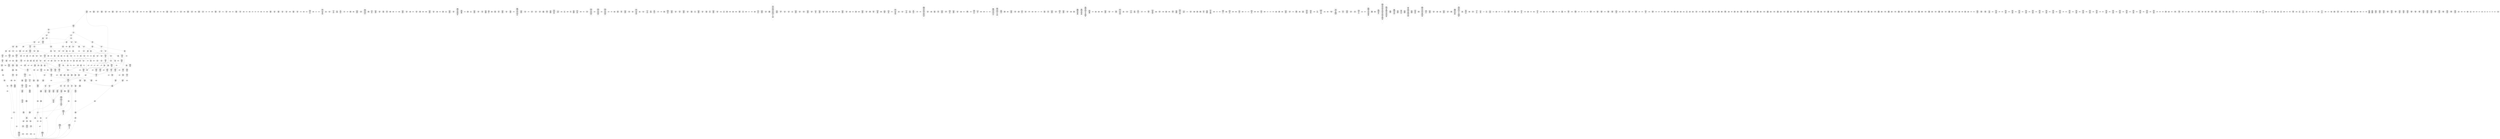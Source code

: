 /* Generated by GvGen v.1.0 (https://www.github.com/stricaud/gvgen) */

digraph G {
compound=true;
   node1 [label="[anywhere]"];
   node2 [label="# 0x0
PUSHX Data
PUSHX Data
MSTORE
PUSHX LogicData
CALLDATASIZE
LT
PUSHX Data
JUMPI
"];
   node3 [label="# 0xd
PUSHX Data
CALLDATALOAD
PUSHX BitData
SHR
PUSHX LogicData
GT
PUSHX Data
JUMPI
"];
   node4 [label="# 0x1e
PUSHX LogicData
GT
PUSHX Data
JUMPI
"];
   node5 [label="# 0x29
PUSHX LogicData
GT
PUSHX Data
JUMPI
"];
   node6 [label="# 0x34
PUSHX LogicData
EQ
PUSHX Data
JUMPI
"];
   node7 [label="# 0x3f
PUSHX LogicData
EQ
PUSHX Data
JUMPI
"];
   node8 [label="# 0x4a
PUSHX LogicData
EQ
PUSHX Data
JUMPI
"];
   node9 [label="# 0x55
PUSHX LogicData
EQ
PUSHX Data
JUMPI
"];
   node10 [label="# 0x60
PUSHX LogicData
EQ
PUSHX Data
JUMPI
"];
   node11 [label="# 0x6b
PUSHX Data
JUMP
"];
   node12 [label="# 0x6f
JUMPDEST
PUSHX LogicData
EQ
PUSHX Data
JUMPI
"];
   node13 [label="# 0x7b
PUSHX LogicData
EQ
PUSHX Data
JUMPI
"];
   node14 [label="# 0x86
PUSHX LogicData
EQ
PUSHX Data
JUMPI
"];
   node15 [label="# 0x91
PUSHX LogicData
EQ
PUSHX Data
JUMPI
"];
   node16 [label="# 0x9c
PUSHX Data
JUMP
"];
   node17 [label="# 0xa0
JUMPDEST
PUSHX LogicData
GT
PUSHX Data
JUMPI
"];
   node18 [label="# 0xac
PUSHX LogicData
EQ
PUSHX Data
JUMPI
"];
   node19 [label="# 0xb7
PUSHX LogicData
EQ
PUSHX Data
JUMPI
"];
   node20 [label="# 0xc2
PUSHX LogicData
EQ
PUSHX Data
JUMPI
"];
   node21 [label="# 0xcd
PUSHX LogicData
EQ
PUSHX Data
JUMPI
"];
   node22 [label="# 0xd8
PUSHX Data
JUMP
"];
   node23 [label="# 0xdc
JUMPDEST
PUSHX LogicData
EQ
PUSHX Data
JUMPI
"];
   node24 [label="# 0xe8
PUSHX LogicData
EQ
PUSHX Data
JUMPI
"];
   node25 [label="# 0xf3
PUSHX LogicData
EQ
PUSHX Data
JUMPI
"];
   node26 [label="# 0xfe
PUSHX LogicData
EQ
PUSHX Data
JUMPI
"];
   node27 [label="# 0x109
PUSHX Data
JUMP
"];
   node28 [label="# 0x10d
JUMPDEST
PUSHX LogicData
GT
PUSHX Data
JUMPI
"];
   node29 [label="# 0x119
PUSHX LogicData
GT
PUSHX Data
JUMPI
"];
   node30 [label="# 0x124
PUSHX LogicData
EQ
PUSHX Data
JUMPI
"];
   node31 [label="# 0x12f
PUSHX LogicData
EQ
PUSHX Data
JUMPI
"];
   node32 [label="# 0x13a
PUSHX LogicData
EQ
PUSHX Data
JUMPI
"];
   node33 [label="# 0x145
PUSHX LogicData
EQ
PUSHX Data
JUMPI
"];
   node34 [label="# 0x150
PUSHX LogicData
EQ
PUSHX Data
JUMPI
"];
   node35 [label="# 0x15b
PUSHX Data
JUMP
"];
   node36 [label="# 0x15f
JUMPDEST
PUSHX LogicData
EQ
PUSHX Data
JUMPI
"];
   node37 [label="# 0x16b
PUSHX LogicData
EQ
PUSHX Data
JUMPI
"];
   node38 [label="# 0x176
PUSHX LogicData
EQ
PUSHX Data
JUMPI
"];
   node39 [label="# 0x181
PUSHX LogicData
EQ
PUSHX Data
JUMPI
"];
   node40 [label="# 0x18c
PUSHX Data
JUMP
"];
   node41 [label="# 0x190
JUMPDEST
PUSHX LogicData
GT
PUSHX Data
JUMPI
"];
   node42 [label="# 0x19c
PUSHX LogicData
EQ
PUSHX Data
JUMPI
"];
   node43 [label="# 0x1a7
PUSHX LogicData
EQ
PUSHX Data
JUMPI
"];
   node44 [label="# 0x1b2
PUSHX LogicData
EQ
PUSHX Data
JUMPI
"];
   node45 [label="# 0x1bd
PUSHX LogicData
EQ
PUSHX Data
JUMPI
"];
   node46 [label="# 0x1c8
PUSHX Data
JUMP
"];
   node47 [label="# 0x1cc
JUMPDEST
PUSHX LogicData
EQ
PUSHX Data
JUMPI
"];
   node48 [label="# 0x1d8
PUSHX LogicData
EQ
PUSHX Data
JUMPI
"];
   node49 [label="# 0x1e3
PUSHX LogicData
EQ
PUSHX Data
JUMPI
"];
   node50 [label="# 0x1ee
PUSHX LogicData
EQ
PUSHX Data
JUMPI
"];
   node51 [label="# 0x1f9
JUMPDEST
PUSHX Data
REVERT
"];
   node52 [label="# 0x1fe
JUMPDEST
CALLVALUE
ISZERO
PUSHX Data
JUMPI
"];
   node53 [label="# 0x206
PUSHX Data
REVERT
"];
   node54 [label="# 0x20a
JUMPDEST
PUSHX Data
PUSHX ArithData
CALLDATASIZE
SUB
ADD
PUSHX Data
PUSHX Data
JUMP
"];
   node55 [label="# 0x220
JUMPDEST
PUSHX Data
JUMP
"];
   node56 [label="# 0x225
JUMPDEST
PUSHX MemData
MLOAD
PUSHX Data
PUSHX Data
JUMP
"];
   node57 [label="# 0x232
JUMPDEST
PUSHX MemData
MLOAD
SUB
RETURN
"];
   node58 [label="# 0x23b
JUMPDEST
CALLVALUE
ISZERO
PUSHX Data
JUMPI
"];
   node59 [label="# 0x243
PUSHX Data
REVERT
"];
   node60 [label="# 0x247
JUMPDEST
PUSHX Data
PUSHX Data
JUMP
"];
   node61 [label="# 0x250
JUMPDEST
PUSHX MemData
MLOAD
PUSHX Data
PUSHX Data
JUMP
"];
   node62 [label="# 0x25d
JUMPDEST
PUSHX MemData
MLOAD
SUB
RETURN
"];
   node63 [label="# 0x266
JUMPDEST
CALLVALUE
ISZERO
PUSHX Data
JUMPI
"];
   node64 [label="# 0x26e
PUSHX Data
REVERT
"];
   node65 [label="# 0x272
JUMPDEST
PUSHX Data
PUSHX ArithData
CALLDATASIZE
SUB
ADD
PUSHX Data
PUSHX Data
JUMP
"];
   node66 [label="# 0x288
JUMPDEST
PUSHX Data
JUMP
"];
   node67 [label="# 0x28d
JUMPDEST
PUSHX MemData
MLOAD
PUSHX Data
PUSHX Data
JUMP
"];
   node68 [label="# 0x29a
JUMPDEST
PUSHX MemData
MLOAD
SUB
RETURN
"];
   node69 [label="# 0x2a3
JUMPDEST
CALLVALUE
ISZERO
PUSHX Data
JUMPI
"];
   node70 [label="# 0x2ab
PUSHX Data
REVERT
"];
   node71 [label="# 0x2af
JUMPDEST
PUSHX Data
PUSHX ArithData
CALLDATASIZE
SUB
ADD
PUSHX Data
PUSHX Data
JUMP
"];
   node72 [label="# 0x2c5
JUMPDEST
PUSHX Data
JUMP
"];
   node73 [label="# 0x2ca
JUMPDEST
STOP
"];
   node74 [label="# 0x2cc
JUMPDEST
CALLVALUE
ISZERO
PUSHX Data
JUMPI
"];
   node75 [label="# 0x2d4
PUSHX Data
REVERT
"];
   node76 [label="# 0x2d8
JUMPDEST
PUSHX Data
PUSHX Data
JUMP
"];
   node77 [label="# 0x2e1
JUMPDEST
STOP
"];
   node78 [label="# 0x2e3
JUMPDEST
CALLVALUE
ISZERO
PUSHX Data
JUMPI
"];
   node79 [label="# 0x2eb
PUSHX Data
REVERT
"];
   node80 [label="# 0x2ef
JUMPDEST
PUSHX Data
PUSHX Data
JUMP
"];
   node81 [label="# 0x2f8
JUMPDEST
PUSHX MemData
MLOAD
PUSHX Data
PUSHX Data
JUMP
"];
   node82 [label="# 0x305
JUMPDEST
PUSHX MemData
MLOAD
SUB
RETURN
"];
   node83 [label="# 0x30e
JUMPDEST
CALLVALUE
ISZERO
PUSHX Data
JUMPI
"];
   node84 [label="# 0x316
PUSHX Data
REVERT
"];
   node85 [label="# 0x31a
JUMPDEST
PUSHX Data
PUSHX Data
JUMP
"];
   node86 [label="# 0x323
JUMPDEST
PUSHX MemData
MLOAD
PUSHX Data
PUSHX Data
JUMP
"];
   node87 [label="# 0x330
JUMPDEST
PUSHX MemData
MLOAD
SUB
RETURN
"];
   node88 [label="# 0x339
JUMPDEST
CALLVALUE
ISZERO
PUSHX Data
JUMPI
"];
   node89 [label="# 0x341
PUSHX Data
REVERT
"];
   node90 [label="# 0x345
JUMPDEST
PUSHX Data
PUSHX Data
JUMP
"];
   node91 [label="# 0x34e
JUMPDEST
PUSHX MemData
MLOAD
PUSHX Data
PUSHX Data
JUMP
"];
   node92 [label="# 0x35b
JUMPDEST
PUSHX MemData
MLOAD
SUB
RETURN
"];
   node93 [label="# 0x364
JUMPDEST
CALLVALUE
ISZERO
PUSHX Data
JUMPI
"];
   node94 [label="# 0x36c
PUSHX Data
REVERT
"];
   node95 [label="# 0x370
JUMPDEST
PUSHX Data
PUSHX ArithData
CALLDATASIZE
SUB
ADD
PUSHX Data
PUSHX Data
JUMP
"];
   node96 [label="# 0x386
JUMPDEST
PUSHX Data
JUMP
"];
   node97 [label="# 0x38b
JUMPDEST
STOP
"];
   node98 [label="# 0x38d
JUMPDEST
CALLVALUE
ISZERO
PUSHX Data
JUMPI
"];
   node99 [label="# 0x395
PUSHX Data
REVERT
"];
   node100 [label="# 0x399
JUMPDEST
PUSHX Data
PUSHX ArithData
CALLDATASIZE
SUB
ADD
PUSHX Data
PUSHX Data
JUMP
"];
   node101 [label="# 0x3af
JUMPDEST
PUSHX Data
JUMP
"];
   node102 [label="# 0x3b4
JUMPDEST
PUSHX MemData
MLOAD
PUSHX Data
PUSHX Data
JUMP
"];
   node103 [label="# 0x3c1
JUMPDEST
PUSHX MemData
MLOAD
SUB
RETURN
"];
   node104 [label="# 0x3ca
JUMPDEST
CALLVALUE
ISZERO
PUSHX Data
JUMPI
"];
   node105 [label="# 0x3d2
PUSHX Data
REVERT
"];
   node106 [label="# 0x3d6
JUMPDEST
PUSHX Data
PUSHX ArithData
CALLDATASIZE
SUB
ADD
PUSHX Data
PUSHX Data
JUMP
"];
   node107 [label="# 0x3ec
JUMPDEST
PUSHX Data
JUMP
"];
   node108 [label="# 0x3f1
JUMPDEST
STOP
"];
   node109 [label="# 0x3f3
JUMPDEST
CALLVALUE
ISZERO
PUSHX Data
JUMPI
"];
   node110 [label="# 0x3fb
PUSHX Data
REVERT
"];
   node111 [label="# 0x3ff
JUMPDEST
PUSHX Data
PUSHX ArithData
CALLDATASIZE
SUB
ADD
PUSHX Data
PUSHX Data
JUMP
"];
   node112 [label="# 0x415
JUMPDEST
PUSHX Data
JUMP
"];
   node113 [label="# 0x41a
JUMPDEST
PUSHX MemData
MLOAD
PUSHX Data
PUSHX Data
JUMP
"];
   node114 [label="# 0x427
JUMPDEST
PUSHX MemData
MLOAD
SUB
RETURN
"];
   node115 [label="# 0x430
JUMPDEST
CALLVALUE
ISZERO
PUSHX Data
JUMPI
"];
   node116 [label="# 0x438
PUSHX Data
REVERT
"];
   node117 [label="# 0x43c
JUMPDEST
PUSHX Data
PUSHX ArithData
CALLDATASIZE
SUB
ADD
PUSHX Data
PUSHX Data
JUMP
"];
   node118 [label="# 0x452
JUMPDEST
PUSHX Data
JUMP
"];
   node119 [label="# 0x457
JUMPDEST
STOP
"];
   node120 [label="# 0x459
JUMPDEST
CALLVALUE
ISZERO
PUSHX Data
JUMPI
"];
   node121 [label="# 0x461
PUSHX Data
REVERT
"];
   node122 [label="# 0x465
JUMPDEST
PUSHX Data
PUSHX Data
JUMP
"];
   node123 [label="# 0x46e
JUMPDEST
PUSHX MemData
MLOAD
PUSHX Data
PUSHX Data
JUMP
"];
   node124 [label="# 0x47b
JUMPDEST
PUSHX MemData
MLOAD
SUB
RETURN
"];
   node125 [label="# 0x484
JUMPDEST
CALLVALUE
ISZERO
PUSHX Data
JUMPI
"];
   node126 [label="# 0x48c
PUSHX Data
REVERT
"];
   node127 [label="# 0x490
JUMPDEST
PUSHX Data
PUSHX ArithData
CALLDATASIZE
SUB
ADD
PUSHX Data
PUSHX Data
JUMP
"];
   node128 [label="# 0x4a6
JUMPDEST
PUSHX Data
JUMP
"];
   node129 [label="# 0x4ab
JUMPDEST
PUSHX MemData
MLOAD
PUSHX Data
PUSHX Data
JUMP
"];
   node130 [label="# 0x4b8
JUMPDEST
PUSHX MemData
MLOAD
SUB
RETURN
"];
   node131 [label="# 0x4c1
JUMPDEST
CALLVALUE
ISZERO
PUSHX Data
JUMPI
"];
   node132 [label="# 0x4c9
PUSHX Data
REVERT
"];
   node133 [label="# 0x4cd
JUMPDEST
PUSHX Data
PUSHX ArithData
CALLDATASIZE
SUB
ADD
PUSHX Data
PUSHX Data
JUMP
"];
   node134 [label="# 0x4e3
JUMPDEST
PUSHX Data
JUMP
"];
   node135 [label="# 0x4e8
JUMPDEST
PUSHX MemData
MLOAD
PUSHX Data
PUSHX Data
JUMP
"];
   node136 [label="# 0x4f5
JUMPDEST
PUSHX MemData
MLOAD
SUB
RETURN
"];
   node137 [label="# 0x4fe
JUMPDEST
CALLVALUE
ISZERO
PUSHX Data
JUMPI
"];
   node138 [label="# 0x506
PUSHX Data
REVERT
"];
   node139 [label="# 0x50a
JUMPDEST
PUSHX Data
PUSHX Data
JUMP
"];
   node140 [label="# 0x513
JUMPDEST
STOP
"];
   node141 [label="# 0x515
JUMPDEST
CALLVALUE
ISZERO
PUSHX Data
JUMPI
"];
   node142 [label="# 0x51d
PUSHX Data
REVERT
"];
   node143 [label="# 0x521
JUMPDEST
PUSHX Data
PUSHX Data
JUMP
"];
   node144 [label="# 0x52a
JUMPDEST
STOP
"];
   node145 [label="# 0x52c
JUMPDEST
CALLVALUE
ISZERO
PUSHX Data
JUMPI
"];
   node146 [label="# 0x534
PUSHX Data
REVERT
"];
   node147 [label="# 0x538
JUMPDEST
PUSHX Data
PUSHX ArithData
CALLDATASIZE
SUB
ADD
PUSHX Data
PUSHX Data
JUMP
"];
   node148 [label="# 0x54e
JUMPDEST
PUSHX Data
JUMP
"];
   node149 [label="# 0x553
JUMPDEST
PUSHX MemData
MLOAD
PUSHX Data
PUSHX Data
JUMP
"];
   node150 [label="# 0x560
JUMPDEST
PUSHX MemData
MLOAD
SUB
RETURN
"];
   node151 [label="# 0x569
JUMPDEST
PUSHX Data
PUSHX Data
JUMP
"];
   node152 [label="# 0x571
JUMPDEST
STOP
"];
   node153 [label="# 0x573
JUMPDEST
CALLVALUE
ISZERO
PUSHX Data
JUMPI
"];
   node154 [label="# 0x57b
PUSHX Data
REVERT
"];
   node155 [label="# 0x57f
JUMPDEST
PUSHX Data
PUSHX Data
JUMP
"];
   node156 [label="# 0x588
JUMPDEST
PUSHX MemData
MLOAD
PUSHX Data
PUSHX Data
JUMP
"];
   node157 [label="# 0x595
JUMPDEST
PUSHX MemData
MLOAD
SUB
RETURN
"];
   node158 [label="# 0x59e
JUMPDEST
CALLVALUE
ISZERO
PUSHX Data
JUMPI
"];
   node159 [label="# 0x5a6
PUSHX Data
REVERT
"];
   node160 [label="# 0x5aa
JUMPDEST
PUSHX Data
PUSHX ArithData
CALLDATASIZE
SUB
ADD
PUSHX Data
PUSHX Data
JUMP
"];
   node161 [label="# 0x5c0
JUMPDEST
PUSHX Data
JUMP
"];
   node162 [label="# 0x5c5
JUMPDEST
STOP
"];
   node163 [label="# 0x5c7
JUMPDEST
CALLVALUE
ISZERO
PUSHX Data
JUMPI
"];
   node164 [label="# 0x5cf
PUSHX Data
REVERT
"];
   node165 [label="# 0x5d3
JUMPDEST
PUSHX Data
PUSHX Data
JUMP
"];
   node166 [label="# 0x5dc
JUMPDEST
PUSHX MemData
MLOAD
PUSHX Data
PUSHX Data
JUMP
"];
   node167 [label="# 0x5e9
JUMPDEST
PUSHX MemData
MLOAD
SUB
RETURN
"];
   node168 [label="# 0x5f2
JUMPDEST
PUSHX Data
PUSHX ArithData
CALLDATASIZE
SUB
ADD
PUSHX Data
PUSHX Data
JUMP
"];
   node169 [label="# 0x607
JUMPDEST
PUSHX Data
JUMP
"];
   node170 [label="# 0x60c
JUMPDEST
STOP
"];
   node171 [label="# 0x60e
JUMPDEST
CALLVALUE
ISZERO
PUSHX Data
JUMPI
"];
   node172 [label="# 0x616
PUSHX Data
REVERT
"];
   node173 [label="# 0x61a
JUMPDEST
PUSHX Data
PUSHX ArithData
CALLDATASIZE
SUB
ADD
PUSHX Data
PUSHX Data
JUMP
"];
   node174 [label="# 0x630
JUMPDEST
PUSHX Data
JUMP
"];
   node175 [label="# 0x635
JUMPDEST
STOP
"];
   node176 [label="# 0x637
JUMPDEST
CALLVALUE
ISZERO
PUSHX Data
JUMPI
"];
   node177 [label="# 0x63f
PUSHX Data
REVERT
"];
   node178 [label="# 0x643
JUMPDEST
PUSHX Data
PUSHX Data
JUMP
"];
   node179 [label="# 0x64c
JUMPDEST
STOP
"];
   node180 [label="# 0x64e
JUMPDEST
PUSHX Data
PUSHX Data
JUMP
"];
   node181 [label="# 0x656
JUMPDEST
STOP
"];
   node182 [label="# 0x658
JUMPDEST
CALLVALUE
ISZERO
PUSHX Data
JUMPI
"];
   node183 [label="# 0x660
PUSHX Data
REVERT
"];
   node184 [label="# 0x664
JUMPDEST
PUSHX Data
PUSHX ArithData
CALLDATASIZE
SUB
ADD
PUSHX Data
PUSHX Data
JUMP
"];
   node185 [label="# 0x67a
JUMPDEST
PUSHX Data
JUMP
"];
   node186 [label="# 0x67f
JUMPDEST
STOP
"];
   node187 [label="# 0x681
JUMPDEST
CALLVALUE
ISZERO
PUSHX Data
JUMPI
"];
   node188 [label="# 0x689
PUSHX Data
REVERT
"];
   node189 [label="# 0x68d
JUMPDEST
PUSHX Data
PUSHX ArithData
CALLDATASIZE
SUB
ADD
PUSHX Data
PUSHX Data
JUMP
"];
   node190 [label="# 0x6a3
JUMPDEST
PUSHX Data
JUMP
"];
   node191 [label="# 0x6a8
JUMPDEST
PUSHX MemData
MLOAD
PUSHX Data
PUSHX Data
JUMP
"];
   node192 [label="# 0x6b5
JUMPDEST
PUSHX MemData
MLOAD
SUB
RETURN
"];
   node193 [label="# 0x6be
JUMPDEST
CALLVALUE
ISZERO
PUSHX Data
JUMPI
"];
   node194 [label="# 0x6c6
PUSHX Data
REVERT
"];
   node195 [label="# 0x6ca
JUMPDEST
PUSHX Data
PUSHX Data
JUMP
"];
   node196 [label="# 0x6d3
JUMPDEST
PUSHX MemData
MLOAD
PUSHX Data
PUSHX Data
JUMP
"];
   node197 [label="# 0x6e0
JUMPDEST
PUSHX MemData
MLOAD
SUB
RETURN
"];
   node198 [label="# 0x6e9
JUMPDEST
CALLVALUE
ISZERO
PUSHX Data
JUMPI
"];
   node199 [label="# 0x6f1
PUSHX Data
REVERT
"];
   node200 [label="# 0x6f5
JUMPDEST
PUSHX Data
PUSHX Data
JUMP
"];
   node201 [label="# 0x6fe
JUMPDEST
PUSHX MemData
MLOAD
PUSHX Data
PUSHX Data
JUMP
"];
   node202 [label="# 0x70b
JUMPDEST
PUSHX MemData
MLOAD
SUB
RETURN
"];
   node203 [label="# 0x714
JUMPDEST
CALLVALUE
ISZERO
PUSHX Data
JUMPI
"];
   node204 [label="# 0x71c
PUSHX Data
REVERT
"];
   node205 [label="# 0x720
JUMPDEST
PUSHX Data
PUSHX ArithData
CALLDATASIZE
SUB
ADD
PUSHX Data
PUSHX Data
JUMP
"];
   node206 [label="# 0x736
JUMPDEST
PUSHX Data
JUMP
"];
   node207 [label="# 0x73b
JUMPDEST
PUSHX MemData
MLOAD
PUSHX Data
PUSHX Data
JUMP
"];
   node208 [label="# 0x748
JUMPDEST
PUSHX MemData
MLOAD
SUB
RETURN
"];
   node209 [label="# 0x751
JUMPDEST
CALLVALUE
ISZERO
PUSHX Data
JUMPI
"];
   node210 [label="# 0x759
PUSHX Data
REVERT
"];
   node211 [label="# 0x75d
JUMPDEST
PUSHX Data
PUSHX Data
JUMP
"];
   node212 [label="# 0x766
JUMPDEST
STOP
"];
   node213 [label="# 0x768
JUMPDEST
CALLVALUE
ISZERO
PUSHX Data
JUMPI
"];
   node214 [label="# 0x770
PUSHX Data
REVERT
"];
   node215 [label="# 0x774
JUMPDEST
PUSHX Data
PUSHX ArithData
CALLDATASIZE
SUB
ADD
PUSHX Data
PUSHX Data
JUMP
"];
   node216 [label="# 0x78a
JUMPDEST
PUSHX Data
JUMP
"];
   node217 [label="# 0x78f
JUMPDEST
STOP
"];
   node218 [label="# 0x791
JUMPDEST
PUSHX Data
PUSHX BitData
PUSHX BitData
NOT
AND
PUSHX BitData
NOT
AND
EQ
PUSHX Data
JUMPI
"];
   node219 [label="# 0x7fa
PUSHX Data
PUSHX Data
JUMP
"];
   node220 [label="# 0x803
JUMPDEST
"];
   node221 [label="# 0x804
JUMPDEST
JUMP
"];
   node222 [label="# 0x80b
JUMPDEST
PUSHX Data
PUSHX StorData
SLOAD
PUSHX Data
PUSHX Data
JUMP
"];
   node223 [label="# 0x81a
JUMPDEST
PUSHX ArithData
ADD
PUSHX ArithData
DIV
MUL
PUSHX ArithData
ADD
PUSHX MemData
MLOAD
ADD
PUSHX Data
MSTORE
MSTORE
PUSHX ArithData
ADD
SLOAD
PUSHX Data
PUSHX Data
JUMP
"];
   node224 [label="# 0x846
JUMPDEST
ISZERO
PUSHX Data
JUMPI
"];
   node225 [label="# 0x84d
PUSHX LogicData
LT
PUSHX Data
JUMPI
"];
   node226 [label="# 0x855
PUSHX ArithData
SLOAD
DIV
MUL
MSTORE
PUSHX ArithData
ADD
PUSHX Data
JUMP
"];
   node227 [label="# 0x868
JUMPDEST
ADD
PUSHX Data
MSTORE
PUSHX Data
PUSHX Data
SHA3
"];
   node228 [label="# 0x876
JUMPDEST
SLOAD
MSTORE
PUSHX ArithData
ADD
PUSHX ArithData
ADD
GT
PUSHX Data
JUMPI
"];
   node229 [label="# 0x88a
SUB
PUSHX BitData
AND
ADD
"];
   node230 [label="# 0x893
JUMPDEST
JUMP
"];
   node231 [label="# 0x89d
JUMPDEST
PUSHX Data
PUSHX Data
PUSHX Data
JUMP
"];
   node232 [label="# 0x8a8
JUMPDEST
PUSHX Data
JUMPI
"];
   node233 [label="# 0x8ad
PUSHX MemData
MLOAD
PUSHX Data
MSTORE
PUSHX ArithData
ADD
PUSHX Data
PUSHX Data
JUMP
"];
   node234 [label="# 0x8de
JUMPDEST
PUSHX MemData
MLOAD
SUB
REVERT
"];
   node235 [label="# 0x8e7
JUMPDEST
PUSHX Data
PUSHX ArithData
MSTORE
PUSHX ArithData
ADD
MSTORE
PUSHX ArithData
ADD
PUSHX Data
SHA3
PUSHX ArithData
SLOAD
PUSHX ArithData
EXP
DIV
PUSHX BitData
AND
JUMP
"];
   node236 [label="# 0x922
JUMPDEST
PUSHX Data
PUSHX Data
PUSHX Data
JUMP
"];
   node237 [label="# 0x92d
JUMPDEST
PUSHX BitData
AND
PUSHX BitData
AND
EQ
ISZERO
PUSHX Data
JUMPI
"];
   node238 [label="# 0x964
PUSHX MemData
MLOAD
PUSHX Data
MSTORE
PUSHX ArithData
ADD
PUSHX Data
PUSHX Data
JUMP
"];
   node239 [label="# 0x995
JUMPDEST
PUSHX MemData
MLOAD
SUB
REVERT
"];
   node240 [label="# 0x99e
JUMPDEST
PUSHX BitData
AND
PUSHX Data
PUSHX Data
JUMP
"];
   node241 [label="# 0x9bd
JUMPDEST
PUSHX BitData
AND
EQ
PUSHX Data
JUMPI
"];
   node242 [label="# 0x9da
PUSHX Data
PUSHX Data
PUSHX Data
JUMP
"];
   node243 [label="# 0x9e6
JUMPDEST
PUSHX Data
JUMP
"];
   node244 [label="# 0x9eb
JUMPDEST
"];
   node245 [label="# 0x9ec
JUMPDEST
PUSHX Data
JUMPI
"];
   node246 [label="# 0x9f1
PUSHX MemData
MLOAD
PUSHX Data
MSTORE
PUSHX ArithData
ADD
PUSHX Data
PUSHX Data
JUMP
"];
   node247 [label="# 0xa22
JUMPDEST
PUSHX MemData
MLOAD
SUB
REVERT
"];
   node248 [label="# 0xa2b
JUMPDEST
PUSHX Data
PUSHX Data
JUMP
"];
   node249 [label="# 0xa35
JUMPDEST
JUMP
"];
   node250 [label="# 0xa3a
JUMPDEST
PUSHX Data
PUSHX Data
JUMP
"];
   node251 [label="# 0xa42
JUMPDEST
PUSHX BitData
AND
PUSHX Data
PUSHX Data
JUMP
"];
   node252 [label="# 0xa60
JUMPDEST
PUSHX BitData
AND
EQ
PUSHX Data
JUMPI
"];
   node253 [label="# 0xa7c
PUSHX MemData
MLOAD
PUSHX Data
MSTORE
PUSHX ArithData
ADD
PUSHX Data
PUSHX Data
JUMP
"];
   node254 [label="# 0xaad
JUMPDEST
PUSHX MemData
MLOAD
SUB
REVERT
"];
   node255 [label="# 0xab6
JUMPDEST
PUSHX LogicData
PUSHX StorData
PUSHX ArithData
PUSHX ArithData
EXP
SLOAD
PUSHX ArithData
MUL
NOT
AND
ISZERO
ISZERO
MUL
OR
SSTORE
JUMP
"];
   node256 [label="# 0xad3
JUMPDEST
PUSHX Data
PUSHX StorData
SLOAD
JUMP
"];
   node257 [label="# 0xae0
JUMPDEST
PUSHX StorData
SLOAD
JUMP
"];
   node258 [label="# 0xae6
JUMPDEST
PUSHX StorData
SLOAD
JUMP
"];
   node259 [label="# 0xaec
JUMPDEST
PUSHX Data
PUSHX Data
PUSHX Data
JUMP
"];
   node260 [label="# 0xaf7
JUMPDEST
PUSHX Data
JUMP
"];
   node261 [label="# 0xafd
JUMPDEST
PUSHX Data
JUMPI
"];
   node262 [label="# 0xb02
PUSHX MemData
MLOAD
PUSHX Data
MSTORE
PUSHX ArithData
ADD
PUSHX Data
PUSHX Data
JUMP
"];
   node263 [label="# 0xb33
JUMPDEST
PUSHX MemData
MLOAD
SUB
REVERT
"];
   node264 [label="# 0xb3c
JUMPDEST
PUSHX Data
PUSHX Data
JUMP
"];
   node265 [label="# 0xb47
JUMPDEST
JUMP
"];
   node266 [label="# 0xb4c
JUMPDEST
PUSHX Data
PUSHX Data
PUSHX Data
JUMP
"];
   node267 [label="# 0xb57
JUMPDEST
LT
PUSHX Data
JUMPI
"];
   node268 [label="# 0xb5e
PUSHX MemData
MLOAD
PUSHX Data
MSTORE
PUSHX ArithData
ADD
PUSHX Data
PUSHX Data
JUMP
"];
   node269 [label="# 0xb8f
JUMPDEST
PUSHX MemData
MLOAD
SUB
REVERT
"];
   node270 [label="# 0xb98
JUMPDEST
PUSHX Data
PUSHX ArithData
PUSHX BitData
AND
PUSHX BitData
AND
MSTORE
PUSHX ArithData
ADD
MSTORE
PUSHX ArithData
ADD
PUSHX Data
SHA3
PUSHX ArithData
MSTORE
PUSHX ArithData
ADD
MSTORE
PUSHX ArithData
ADD
PUSHX Data
SHA3
SLOAD
JUMP
"];
   node271 [label="# 0xbf1
JUMPDEST
PUSHX Data
PUSHX MemData
MLOAD
PUSHX ArithData
ADD
PUSHX Data
MSTORE
PUSHX Data
MSTORE
PUSHX Data
JUMP
"];
   node272 [label="# 0xc0c
JUMPDEST
JUMP
"];
   node273 [label="# 0xc11
JUMPDEST
PUSHX Data
PUSHX Data
PUSHX Data
JUMP
"];
   node274 [label="# 0xc1b
JUMPDEST
LT
PUSHX Data
JUMPI
"];
   node275 [label="# 0xc22
PUSHX MemData
MLOAD
PUSHX Data
MSTORE
PUSHX ArithData
ADD
PUSHX Data
PUSHX Data
JUMP
"];
   node276 [label="# 0xc53
JUMPDEST
PUSHX MemData
MLOAD
SUB
REVERT
"];
   node277 [label="# 0xc5c
JUMPDEST
PUSHX StorData
SLOAD
LT
PUSHX Data
JUMPI
"];
   node278 [label="# 0xc68
PUSHX Data
PUSHX Data
MSTORE
PUSHX Data
PUSHX Data
MSTORE
PUSHX Data
PUSHX Data
REVERT
"];
   node279 [label="# 0xc96
JUMPDEST
PUSHX Data
MSTORE
PUSHX Data
PUSHX Data
SHA3
ADD
SLOAD
JUMP
"];
   node280 [label="# 0xca8
JUMPDEST
PUSHX Data
PUSHX Data
JUMP
"];
   node281 [label="# 0xcb0
JUMPDEST
PUSHX BitData
AND
PUSHX Data
PUSHX Data
JUMP
"];
   node282 [label="# 0xcce
JUMPDEST
PUSHX BitData
AND
EQ
PUSHX Data
JUMPI
"];
   node283 [label="# 0xcea
PUSHX MemData
MLOAD
PUSHX Data
MSTORE
PUSHX ArithData
ADD
PUSHX Data
PUSHX Data
JUMP
"];
   node284 [label="# 0xd1b
JUMPDEST
PUSHX MemData
MLOAD
SUB
REVERT
"];
   node285 [label="# 0xd24
JUMPDEST
PUSHX Data
MLOAD
PUSHX ArithData
ADD
PUSHX Data
PUSHX Data
JUMP
"];
   node286 [label="# 0xd3a
JUMPDEST
JUMP
"];
   node287 [label="# 0xd3e
JUMPDEST
PUSHX StorData
PUSHX ArithData
SLOAD
PUSHX ArithData
EXP
DIV
PUSHX BitData
AND
JUMP
"];
   node288 [label="# 0xd51
JUMPDEST
PUSHX Data
PUSHX Data
PUSHX ArithData
MSTORE
PUSHX ArithData
ADD
MSTORE
PUSHX ArithData
ADD
PUSHX Data
SHA3
PUSHX ArithData
SLOAD
PUSHX ArithData
EXP
DIV
PUSHX BitData
AND
PUSHX BitData
PUSHX BitData
AND
PUSHX BitData
AND
EQ
ISZERO
PUSHX Data
JUMPI
"];
   node289 [label="# 0xdc0
PUSHX MemData
MLOAD
PUSHX Data
MSTORE
PUSHX ArithData
ADD
PUSHX Data
PUSHX Data
JUMP
"];
   node290 [label="# 0xdf1
JUMPDEST
PUSHX MemData
MLOAD
SUB
REVERT
"];
   node291 [label="# 0xdfa
JUMPDEST
JUMP
"];
   node292 [label="# 0xe03
JUMPDEST
PUSHX BitData
PUSHX BitData
AND
PUSHX BitData
AND
EQ
ISZERO
PUSHX Data
JUMPI
"];
   node293 [label="# 0xe3a
PUSHX MemData
MLOAD
PUSHX Data
MSTORE
PUSHX ArithData
ADD
PUSHX Data
PUSHX Data
JUMP
"];
   node294 [label="# 0xe6b
JUMPDEST
PUSHX MemData
MLOAD
SUB
REVERT
"];
   node295 [label="# 0xe74
JUMPDEST
PUSHX Data
PUSHX ArithData
PUSHX BitData
AND
PUSHX BitData
AND
MSTORE
PUSHX ArithData
ADD
MSTORE
PUSHX ArithData
ADD
PUSHX Data
SHA3
SLOAD
JUMP
"];
   node296 [label="# 0xebb
JUMPDEST
PUSHX Data
PUSHX Data
JUMP
"];
   node297 [label="# 0xec3
JUMPDEST
PUSHX BitData
AND
PUSHX Data
PUSHX Data
JUMP
"];
   node298 [label="# 0xee1
JUMPDEST
PUSHX BitData
AND
EQ
PUSHX Data
JUMPI
"];
   node299 [label="# 0xefd
PUSHX MemData
MLOAD
PUSHX Data
MSTORE
PUSHX ArithData
ADD
PUSHX Data
PUSHX Data
JUMP
"];
   node300 [label="# 0xf2e
JUMPDEST
PUSHX MemData
MLOAD
SUB
REVERT
"];
   node301 [label="# 0xf37
JUMPDEST
PUSHX Data
PUSHX Data
PUSHX Data
JUMP
"];
   node302 [label="# 0xf41
JUMPDEST
JUMP
"];
   node303 [label="# 0xf43
JUMPDEST
PUSHX Data
PUSHX Data
JUMP
"];
   node304 [label="# 0xf4b
JUMPDEST
PUSHX BitData
AND
PUSHX Data
PUSHX Data
JUMP
"];
   node305 [label="# 0xf69
JUMPDEST
PUSHX BitData
AND
EQ
PUSHX Data
JUMPI
"];
   node306 [label="# 0xf85
PUSHX MemData
MLOAD
PUSHX Data
MSTORE
PUSHX ArithData
ADD
PUSHX Data
PUSHX Data
JUMP
"];
   node307 [label="# 0xfb6
JUMPDEST
PUSHX MemData
MLOAD
SUB
REVERT
"];
   node308 [label="# 0xfbf
JUMPDEST
PUSHX LogicData
PUSHX StorData
PUSHX ArithData
PUSHX ArithData
EXP
SLOAD
PUSHX ArithData
MUL
NOT
AND
ISZERO
ISZERO
MUL
OR
SSTORE
JUMP
"];
   node309 [label="# 0xfdc
JUMPDEST
PUSHX Data
PUSHX Data
PUSHX Data
PUSHX Data
JUMP
"];
   node310 [label="# 0xfe9
JUMPDEST
PUSHX Data
PUSHX LogicData
GT
ISZERO
PUSHX Data
JUMPI
"];
   node311 [label="# 0xfff
PUSHX Data
PUSHX Data
MSTORE
PUSHX Data
PUSHX Data
MSTORE
PUSHX Data
PUSHX Data
REVERT
"];
   node312 [label="# 0x102d
JUMPDEST
PUSHX MemData
MLOAD
MSTORE
PUSHX ArithData
MUL
PUSHX ArithData
ADD
ADD
PUSHX Data
MSTORE
ISZERO
PUSHX Data
JUMPI
"];
   node313 [label="# 0x1047
PUSHX ArithData
ADD
PUSHX ArithData
MUL
CALLDATASIZE
CALLDATACOPY
ADD
"];
   node314 [label="# 0x105b
JUMPDEST
PUSHX Data
"];
   node315 [label="# 0x1061
JUMPDEST
LT
ISZERO
PUSHX Data
JUMPI
"];
   node316 [label="# 0x106a
PUSHX Data
PUSHX Data
JUMP
"];
   node317 [label="# 0x1073
JUMPDEST
MLOAD
LT
PUSHX Data
JUMPI
"];
   node318 [label="# 0x107e
PUSHX Data
PUSHX Data
MSTORE
PUSHX Data
PUSHX Data
MSTORE
PUSHX Data
PUSHX Data
REVERT
"];
   node319 [label="# 0x10ac
JUMPDEST
PUSHX ArithData
MUL
PUSHX ArithData
ADD
ADD
MSTORE
PUSHX Data
PUSHX Data
JUMP
"];
   node320 [label="# 0x10c3
JUMPDEST
PUSHX Data
JUMP
"];
   node321 [label="# 0x10cb
JUMPDEST
JUMP
"];
   node322 [label="# 0x10d6
JUMPDEST
PUSHX Data
PUSHX Data
JUMP
"];
   node323 [label="# 0x10de
JUMPDEST
PUSHX BitData
AND
PUSHX Data
PUSHX Data
JUMP
"];
   node324 [label="# 0x10fc
JUMPDEST
PUSHX BitData
AND
EQ
PUSHX Data
JUMPI
"];
   node325 [label="# 0x1118
PUSHX MemData
MLOAD
PUSHX Data
MSTORE
PUSHX ArithData
ADD
PUSHX Data
PUSHX Data
JUMP
"];
   node326 [label="# 0x1149
JUMPDEST
PUSHX MemData
MLOAD
SUB
REVERT
"];
   node327 [label="# 0x1152
JUMPDEST
PUSHX Data
PUSHX Data
SELFBALANCE
PUSHX Data
PUSHX Data
JUMP
"];
   node328 [label="# 0x1161
JUMPDEST
PUSHX StorData
PUSHX ArithData
SLOAD
PUSHX ArithData
EXP
DIV
PUSHX BitData
AND
PUSHX BitData
AND
PUSHX ArithData
ISZERO
MUL
PUSHX MemData
MLOAD
PUSHX Data
PUSHX MemData
MLOAD
SUB
CALL
PUSHX Data
JUMPI
"];
   node329 [label="# 0x11bf
PUSHX Data
REVERT
"];
   node330 [label="# 0x11c3
JUMPDEST
PUSHX StorData
PUSHX ArithData
SLOAD
PUSHX ArithData
EXP
DIV
PUSHX BitData
AND
PUSHX BitData
AND
PUSHX ArithData
ISZERO
MUL
PUSHX MemData
MLOAD
PUSHX Data
PUSHX MemData
MLOAD
SUB
CALL
PUSHX Data
JUMPI
"];
   node331 [label="# 0x121f
PUSHX Data
REVERT
"];
   node332 [label="# 0x1223
JUMPDEST
PUSHX StorData
PUSHX ArithData
SLOAD
PUSHX ArithData
EXP
DIV
PUSHX BitData
AND
PUSHX BitData
AND
PUSHX ArithData
ISZERO
MUL
PUSHX MemData
MLOAD
PUSHX Data
PUSHX MemData
MLOAD
SUB
CALL
PUSHX Data
JUMPI
"];
   node333 [label="# 0x127f
PUSHX Data
REVERT
"];
   node334 [label="# 0x1283
JUMPDEST
JUMP
"];
   node335 [label="# 0x1286
JUMPDEST
PUSHX Data
PUSHX StorData
PUSHX ArithData
SLOAD
PUSHX ArithData
EXP
DIV
PUSHX BitData
AND
JUMP
"];
   node336 [label="# 0x12b0
JUMPDEST
PUSHX Data
PUSHX Data
JUMP
"];
   node337 [label="# 0x12b8
JUMPDEST
PUSHX BitData
AND
PUSHX Data
PUSHX Data
JUMP
"];
   node338 [label="# 0x12d6
JUMPDEST
PUSHX BitData
AND
EQ
PUSHX Data
JUMPI
"];
   node339 [label="# 0x12f2
PUSHX MemData
MLOAD
PUSHX Data
MSTORE
PUSHX ArithData
ADD
PUSHX Data
PUSHX Data
JUMP
"];
   node340 [label="# 0x1323
JUMPDEST
PUSHX MemData
MLOAD
SUB
REVERT
"];
   node341 [label="# 0x132c
JUMPDEST
PUSHX Data
SSTORE
JUMP
"];
   node342 [label="# 0x1336
JUMPDEST
PUSHX Data
PUSHX StorData
SLOAD
PUSHX Data
PUSHX Data
JUMP
"];
   node343 [label="# 0x1345
JUMPDEST
PUSHX ArithData
ADD
PUSHX ArithData
DIV
MUL
PUSHX ArithData
ADD
PUSHX MemData
MLOAD
ADD
PUSHX Data
MSTORE
MSTORE
PUSHX ArithData
ADD
SLOAD
PUSHX Data
PUSHX Data
JUMP
"];
   node344 [label="# 0x1371
JUMPDEST
ISZERO
PUSHX Data
JUMPI
"];
   node345 [label="# 0x1378
PUSHX LogicData
LT
PUSHX Data
JUMPI
"];
   node346 [label="# 0x1380
PUSHX ArithData
SLOAD
DIV
MUL
MSTORE
PUSHX ArithData
ADD
PUSHX Data
JUMP
"];
   node347 [label="# 0x1393
JUMPDEST
ADD
PUSHX Data
MSTORE
PUSHX Data
PUSHX Data
SHA3
"];
   node348 [label="# 0x13a1
JUMPDEST
SLOAD
MSTORE
PUSHX ArithData
ADD
PUSHX ArithData
ADD
GT
PUSHX Data
JUMPI
"];
   node349 [label="# 0x13b5
SUB
PUSHX BitData
AND
ADD
"];
   node350 [label="# 0x13be
JUMPDEST
JUMP
"];
   node351 [label="# 0x13c8
JUMPDEST
PUSHX Data
PUSHX Data
PUSHX Data
JUMP
"];
   node352 [label="# 0x13d2
JUMPDEST
PUSHX StorData
PUSHX ArithData
SLOAD
PUSHX ArithData
EXP
DIV
PUSHX BitData
AND
PUSHX Data
JUMPI
"];
   node353 [label="# 0x13e9
PUSHX MemData
MLOAD
PUSHX Data
MSTORE
PUSHX ArithData
ADD
PUSHX Data
PUSHX Data
JUMP
"];
   node354 [label="# 0x141a
JUMPDEST
PUSHX MemData
MLOAD
SUB
REVERT
"];
   node355 [label="# 0x1423
JUMPDEST
PUSHX LogicData
GT
ISZERO
PUSHX Data
JUMPI
"];
   node356 [label="# 0x142d
PUSHX MemData
MLOAD
PUSHX Data
MSTORE
PUSHX ArithData
ADD
PUSHX Data
PUSHX Data
JUMP
"];
   node357 [label="# 0x145e
JUMPDEST
PUSHX MemData
MLOAD
SUB
REVERT
"];
   node358 [label="# 0x1467
JUMPDEST
PUSHX StorData
SLOAD
PUSHX Data
PUSHX Data
JUMP
"];
   node359 [label="# 0x1476
JUMPDEST
GT
ISZERO
PUSHX Data
JUMPI
"];
   node360 [label="# 0x147d
PUSHX MemData
MLOAD
PUSHX Data
MSTORE
PUSHX ArithData
ADD
PUSHX Data
PUSHX Data
JUMP
"];
   node361 [label="# 0x14ae
JUMPDEST
PUSHX MemData
MLOAD
SUB
REVERT
"];
   node362 [label="# 0x14b7
JUMPDEST
PUSHX StorData
SLOAD
PUSHX Data
PUSHX Data
JUMP
"];
   node363 [label="# 0x14c5
JUMPDEST
CALLVALUE
LT
ISZERO
PUSHX Data
JUMPI
"];
   node364 [label="# 0x14cd
PUSHX MemData
MLOAD
PUSHX Data
MSTORE
PUSHX ArithData
ADD
PUSHX Data
PUSHX Data
JUMP
"];
   node365 [label="# 0x14fe
JUMPDEST
PUSHX MemData
MLOAD
SUB
REVERT
"];
   node366 [label="# 0x1507
JUMPDEST
PUSHX Data
"];
   node367 [label="# 0x150a
JUMPDEST
LT
ISZERO
PUSHX Data
JUMPI
"];
   node368 [label="# 0x1513
PUSHX Data
CALLER
PUSHX Data
PUSHX Data
JUMP
"];
   node369 [label="# 0x1522
JUMPDEST
PUSHX Data
JUMP
"];
   node370 [label="# 0x1527
JUMPDEST
PUSHX Data
PUSHX Data
JUMP
"];
   node371 [label="# 0x1532
JUMPDEST
PUSHX Data
JUMP
"];
   node372 [label="# 0x153a
JUMPDEST
PUSHX StorData
SLOAD
PUSHX Data
PUSHX Data
JUMP
"];
   node373 [label="# 0x154a
JUMPDEST
EQ
ISZERO
PUSHX Data
JUMPI
"];
   node374 [label="# 0x1551
PUSHX Data
PUSHX Data
JUMP
"];
   node375 [label="# 0x1558
JUMPDEST
"];
   node376 [label="# 0x1559
JUMPDEST
JUMP
"];
   node377 [label="# 0x155d
JUMPDEST
PUSHX Data
PUSHX Data
JUMP
"];
   node378 [label="# 0x1565
JUMPDEST
PUSHX BitData
AND
PUSHX BitData
AND
EQ
ISZERO
PUSHX Data
JUMPI
"];
   node379 [label="# 0x1599
PUSHX MemData
MLOAD
PUSHX Data
MSTORE
PUSHX ArithData
ADD
PUSHX Data
PUSHX Data
JUMP
"];
   node380 [label="# 0x15ca
JUMPDEST
PUSHX MemData
MLOAD
SUB
REVERT
"];
   node381 [label="# 0x15d3
JUMPDEST
PUSHX Data
PUSHX Data
PUSHX Data
PUSHX Data
JUMP
"];
   node382 [label="# 0x15e0
JUMPDEST
PUSHX BitData
AND
PUSHX BitData
AND
MSTORE
PUSHX ArithData
ADD
MSTORE
PUSHX ArithData
ADD
PUSHX Data
SHA3
PUSHX ArithData
PUSHX BitData
AND
PUSHX BitData
AND
MSTORE
PUSHX ArithData
ADD
MSTORE
PUSHX ArithData
ADD
PUSHX Data
SHA3
PUSHX ArithData
PUSHX ArithData
EXP
SLOAD
PUSHX ArithData
MUL
NOT
AND
ISZERO
ISZERO
MUL
OR
SSTORE
PUSHX BitData
AND
PUSHX Data
PUSHX Data
JUMP
"];
   node383 [label="# 0x168d
JUMPDEST
PUSHX BitData
AND
PUSHX Data
PUSHX MemData
MLOAD
PUSHX Data
PUSHX Data
JUMP
"];
   node384 [label="# 0x16d2
JUMPDEST
PUSHX MemData
MLOAD
SUB
LOGX
JUMP
"];
   node385 [label="# 0x16de
JUMPDEST
PUSHX Data
PUSHX Data
JUMP
"];
   node386 [label="# 0x16e6
JUMPDEST
PUSHX BitData
AND
PUSHX Data
PUSHX Data
JUMP
"];
   node387 [label="# 0x1704
JUMPDEST
PUSHX BitData
AND
EQ
PUSHX Data
JUMPI
"];
   node388 [label="# 0x1720
PUSHX MemData
MLOAD
PUSHX Data
MSTORE
PUSHX ArithData
ADD
PUSHX Data
PUSHX Data
JUMP
"];
   node389 [label="# 0x1751
JUMPDEST
PUSHX MemData
MLOAD
SUB
REVERT
"];
   node390 [label="# 0x175a
JUMPDEST
PUSHX LogicData
PUSHX StorData
PUSHX ArithData
PUSHX ArithData
EXP
SLOAD
PUSHX ArithData
MUL
NOT
AND
ISZERO
ISZERO
MUL
OR
SSTORE
JUMP
"];
   node391 [label="# 0x1777
JUMPDEST
PUSHX Data
PUSHX Data
PUSHX Data
JUMP
"];
   node392 [label="# 0x1781
JUMPDEST
PUSHX StorData
PUSHX ArithData
SLOAD
PUSHX ArithData
EXP
DIV
PUSHX BitData
AND
PUSHX Data
JUMPI
"];
   node393 [label="# 0x1798
PUSHX MemData
MLOAD
PUSHX Data
MSTORE
PUSHX ArithData
ADD
PUSHX Data
PUSHX Data
JUMP
"];
   node394 [label="# 0x17c9
JUMPDEST
PUSHX MemData
MLOAD
SUB
REVERT
"];
   node395 [label="# 0x17d2
JUMPDEST
PUSHX Data
PUSHX Data
CALLER
PUSHX Data
JUMP
"];
   node396 [label="# 0x17dd
JUMPDEST
EQ
PUSHX Data
JUMPI
"];
   node397 [label="# 0x17e3
PUSHX MemData
MLOAD
PUSHX Data
MSTORE
PUSHX ArithData
ADD
PUSHX Data
PUSHX Data
JUMP
"];
   node398 [label="# 0x1814
JUMPDEST
PUSHX MemData
MLOAD
SUB
REVERT
"];
   node399 [label="# 0x181d
JUMPDEST
PUSHX LogicData
LT
PUSHX Data
JUMPI
"];
   node400 [label="# 0x1827
PUSHX MemData
MLOAD
PUSHX Data
MSTORE
PUSHX ArithData
ADD
PUSHX Data
PUSHX Data
JUMP
"];
   node401 [label="# 0x1858
JUMPDEST
PUSHX MemData
MLOAD
SUB
REVERT
"];
   node402 [label="# 0x1861
JUMPDEST
PUSHX StorData
SLOAD
CALLVALUE
LT
ISZERO
PUSHX Data
JUMPI
"];
   node403 [label="# 0x186c
PUSHX MemData
MLOAD
PUSHX Data
MSTORE
PUSHX ArithData
ADD
PUSHX Data
PUSHX Data
JUMP
"];
   node404 [label="# 0x189d
JUMPDEST
PUSHX MemData
MLOAD
SUB
REVERT
"];
   node405 [label="# 0x18a6
JUMPDEST
PUSHX Data
CALLER
PUSHX Data
JUMP
"];
   node406 [label="# 0x18b0
JUMPDEST
JUMP
"];
   node407 [label="# 0x18b3
JUMPDEST
PUSHX Data
PUSHX Data
PUSHX Data
JUMP
"];
   node408 [label="# 0x18be
JUMPDEST
PUSHX Data
JUMP
"];
   node409 [label="# 0x18c4
JUMPDEST
PUSHX Data
JUMPI
"];
   node410 [label="# 0x18c9
PUSHX MemData
MLOAD
PUSHX Data
MSTORE
PUSHX ArithData
ADD
PUSHX Data
PUSHX Data
JUMP
"];
   node411 [label="# 0x18fa
JUMPDEST
PUSHX MemData
MLOAD
SUB
REVERT
"];
   node412 [label="# 0x1903
JUMPDEST
PUSHX Data
PUSHX Data
JUMP
"];
   node413 [label="# 0x190f
JUMPDEST
JUMP
"];
   node414 [label="# 0x1915
JUMPDEST
PUSHX Data
PUSHX Data
PUSHX Data
JUMP
"];
   node415 [label="# 0x1920
JUMPDEST
PUSHX Data
JUMPI
"];
   node416 [label="# 0x1925
PUSHX MemData
MLOAD
PUSHX Data
MSTORE
PUSHX ArithData
ADD
PUSHX Data
PUSHX Data
JUMP
"];
   node417 [label="# 0x1956
JUMPDEST
PUSHX MemData
MLOAD
SUB
REVERT
"];
   node418 [label="# 0x195f
JUMPDEST
PUSHX Data
PUSHX Data
PUSHX Data
JUMP
"];
   node419 [label="# 0x1969
JUMPDEST
PUSHX LogicData
MLOAD
GT
PUSHX Data
JUMPI
"];
   node420 [label="# 0x1975
PUSHX MemData
MLOAD
PUSHX ArithData
ADD
PUSHX Data
MSTORE
PUSHX Data
MSTORE
PUSHX Data
JUMP
"];
   node421 [label="# 0x1989
JUMPDEST
PUSHX Data
PUSHX Data
JUMP
"];
   node422 [label="# 0x1993
JUMPDEST
PUSHX MemData
MLOAD
PUSHX ArithData
ADD
PUSHX Data
PUSHX Data
JUMP
"];
   node423 [label="# 0x19a4
JUMPDEST
PUSHX MemData
MLOAD
PUSHX ArithData
SUB
SUB
MSTORE
PUSHX Data
MSTORE
"];
   node424 [label="# 0x19b4
JUMPDEST
JUMP
"];
   node425 [label="# 0x19bc
JUMPDEST
PUSHX StorData
SLOAD
PUSHX Data
PUSHX Data
JUMP
"];
   node426 [label="# 0x19c9
JUMPDEST
PUSHX ArithData
ADD
PUSHX ArithData
DIV
MUL
PUSHX ArithData
ADD
PUSHX MemData
MLOAD
ADD
PUSHX Data
MSTORE
MSTORE
PUSHX ArithData
ADD
SLOAD
PUSHX Data
PUSHX Data
JUMP
"];
   node427 [label="# 0x19f5
JUMPDEST
ISZERO
PUSHX Data
JUMPI
"];
   node428 [label="# 0x19fc
PUSHX LogicData
LT
PUSHX Data
JUMPI
"];
   node429 [label="# 0x1a04
PUSHX ArithData
SLOAD
DIV
MUL
MSTORE
PUSHX ArithData
ADD
PUSHX Data
JUMP
"];
   node430 [label="# 0x1a17
JUMPDEST
ADD
PUSHX Data
MSTORE
PUSHX Data
PUSHX Data
SHA3
"];
   node431 [label="# 0x1a25
JUMPDEST
SLOAD
MSTORE
PUSHX ArithData
ADD
PUSHX ArithData
ADD
GT
PUSHX Data
JUMPI
"];
   node432 [label="# 0x1a39
SUB
PUSHX BitData
AND
ADD
"];
   node433 [label="# 0x1a42
JUMPDEST
JUMP
"];
   node434 [label="# 0x1a4a
JUMPDEST
PUSHX StorData
PUSHX ArithData
SLOAD
PUSHX ArithData
EXP
DIV
PUSHX BitData
AND
JUMP
"];
   node435 [label="# 0x1a5d
JUMPDEST
PUSHX Data
PUSHX Data
PUSHX ArithData
PUSHX BitData
AND
PUSHX BitData
AND
MSTORE
PUSHX ArithData
ADD
MSTORE
PUSHX ArithData
ADD
PUSHX Data
SHA3
PUSHX ArithData
PUSHX BitData
AND
PUSHX BitData
AND
MSTORE
PUSHX ArithData
ADD
MSTORE
PUSHX ArithData
ADD
PUSHX Data
SHA3
PUSHX ArithData
SLOAD
PUSHX ArithData
EXP
DIV
PUSHX BitData
AND
JUMP
"];
   node436 [label="# 0x1af1
JUMPDEST
PUSHX Data
PUSHX Data
JUMP
"];
   node437 [label="# 0x1af9
JUMPDEST
PUSHX BitData
AND
PUSHX Data
PUSHX Data
JUMP
"];
   node438 [label="# 0x1b17
JUMPDEST
PUSHX BitData
AND
EQ
PUSHX Data
JUMPI
"];
   node439 [label="# 0x1b33
PUSHX MemData
MLOAD
PUSHX Data
MSTORE
PUSHX ArithData
ADD
PUSHX Data
PUSHX Data
JUMP
"];
   node440 [label="# 0x1b64
JUMPDEST
PUSHX MemData
MLOAD
SUB
REVERT
"];
   node441 [label="# 0x1b6d
JUMPDEST
PUSHX LogicData
PUSHX StorData
PUSHX ArithData
PUSHX ArithData
EXP
SLOAD
PUSHX ArithData
MUL
NOT
AND
ISZERO
ISZERO
MUL
OR
SSTORE
JUMP
"];
   node442 [label="# 0x1b8a
JUMPDEST
PUSHX Data
PUSHX Data
JUMP
"];
   node443 [label="# 0x1b92
JUMPDEST
PUSHX BitData
AND
PUSHX Data
PUSHX Data
JUMP
"];
   node444 [label="# 0x1bb0
JUMPDEST
PUSHX BitData
AND
EQ
PUSHX Data
JUMPI
"];
   node445 [label="# 0x1bcc
PUSHX MemData
MLOAD
PUSHX Data
MSTORE
PUSHX ArithData
ADD
PUSHX Data
PUSHX Data
JUMP
"];
   node446 [label="# 0x1bfd
JUMPDEST
PUSHX MemData
MLOAD
SUB
REVERT
"];
   node447 [label="# 0x1c06
JUMPDEST
PUSHX BitData
PUSHX BitData
AND
PUSHX BitData
AND
EQ
ISZERO
PUSHX Data
JUMPI
"];
   node448 [label="# 0x1c3c
PUSHX MemData
MLOAD
PUSHX Data
MSTORE
PUSHX ArithData
ADD
PUSHX Data
PUSHX Data
JUMP
"];
   node449 [label="# 0x1c6d
JUMPDEST
PUSHX MemData
MLOAD
SUB
REVERT
"];
   node450 [label="# 0x1c76
JUMPDEST
PUSHX Data
PUSHX Data
JUMP
"];
   node451 [label="# 0x1c7f
JUMPDEST
JUMP
"];
   node452 [label="# 0x1c82
JUMPDEST
PUSHX Data
EXTCODESIZE
PUSHX LogicData
GT
JUMP
"];
   node453 [label="# 0x1c95
JUMPDEST
JUMP
"];
   node454 [label="# 0x1c9a
JUMPDEST
PUSHX Data
PUSHX BitData
PUSHX BitData
NOT
AND
PUSHX BitData
NOT
AND
EQ
PUSHX Data
JUMPI
"];
   node455 [label="# 0x1d03
PUSHX BitData
PUSHX BitData
NOT
AND
PUSHX BitData
NOT
AND
EQ
"];
   node456 [label="# 0x1d65
JUMPDEST
PUSHX Data
JUMPI
"];
   node457 [label="# 0x1d6b
PUSHX Data
PUSHX Data
JUMP
"];
   node458 [label="# 0x1d74
JUMPDEST
"];
   node459 [label="# 0x1d75
JUMPDEST
JUMP
"];
   node460 [label="# 0x1d7c
JUMPDEST
PUSHX BitData
PUSHX BitData
AND
PUSHX Data
PUSHX ArithData
MSTORE
PUSHX ArithData
ADD
MSTORE
PUSHX ArithData
ADD
PUSHX Data
SHA3
PUSHX ArithData
SLOAD
PUSHX ArithData
EXP
DIV
PUSHX BitData
AND
PUSHX BitData
AND
EQ
ISZERO
JUMP
"];
   node461 [label="# 0x1de8
JUMPDEST
PUSHX Data
CALLER
JUMP
"];
   node462 [label="# 0x1df0
JUMPDEST
PUSHX Data
PUSHX ArithData
MSTORE
PUSHX ArithData
ADD
MSTORE
PUSHX ArithData
ADD
PUSHX Data
SHA3
PUSHX ArithData
PUSHX ArithData
EXP
SLOAD
PUSHX ArithData
MUL
NOT
AND
PUSHX BitData
AND
MUL
OR
SSTORE
PUSHX BitData
AND
PUSHX Data
PUSHX Data
JUMP
"];
   node463 [label="# 0x1e63
JUMPDEST
PUSHX BitData
AND
PUSHX Data
PUSHX MemData
MLOAD
PUSHX MemData
MLOAD
SUB
LOGX
JUMP
"];
   node464 [label="# 0x1ea9
JUMPDEST
PUSHX Data
PUSHX Data
PUSHX Data
JUMP
"];
   node465 [label="# 0x1eb4
JUMPDEST
PUSHX Data
JUMPI
"];
   node466 [label="# 0x1eb9
PUSHX MemData
MLOAD
PUSHX Data
MSTORE
PUSHX ArithData
ADD
PUSHX Data
PUSHX Data
JUMP
"];
   node467 [label="# 0x1eea
JUMPDEST
PUSHX MemData
MLOAD
SUB
REVERT
"];
   node468 [label="# 0x1ef3
JUMPDEST
PUSHX Data
PUSHX Data
PUSHX Data
JUMP
"];
   node469 [label="# 0x1efe
JUMPDEST
PUSHX BitData
AND
PUSHX BitData
AND
EQ
PUSHX Data
JUMPI
"];
   node470 [label="# 0x1f35
PUSHX BitData
AND
PUSHX Data
PUSHX Data
JUMP
"];
   node471 [label="# 0x1f55
JUMPDEST
PUSHX BitData
AND
EQ
"];
   node472 [label="# 0x1f6d
JUMPDEST
PUSHX Data
JUMPI
"];
   node473 [label="# 0x1f73
PUSHX Data
PUSHX Data
JUMP
"];
   node474 [label="# 0x1f7d
JUMPDEST
"];
   node475 [label="# 0x1f7e
JUMPDEST
JUMP
"];
   node476 [label="# 0x1f87
JUMPDEST
PUSHX BitData
AND
PUSHX Data
PUSHX Data
JUMP
"];
   node477 [label="# 0x1fa7
JUMPDEST
PUSHX BitData
AND
EQ
PUSHX Data
JUMPI
"];
   node478 [label="# 0x1fc3
PUSHX MemData
MLOAD
PUSHX Data
MSTORE
PUSHX ArithData
ADD
PUSHX Data
PUSHX Data
JUMP
"];
   node479 [label="# 0x1ff4
JUMPDEST
PUSHX MemData
MLOAD
SUB
REVERT
"];
   node480 [label="# 0x1ffd
JUMPDEST
PUSHX BitData
PUSHX BitData
AND
PUSHX BitData
AND
EQ
ISZERO
PUSHX Data
JUMPI
"];
   node481 [label="# 0x2033
PUSHX MemData
MLOAD
PUSHX Data
MSTORE
PUSHX ArithData
ADD
PUSHX Data
PUSHX Data
JUMP
"];
   node482 [label="# 0x2064
JUMPDEST
PUSHX MemData
MLOAD
SUB
REVERT
"];
   node483 [label="# 0x206d
JUMPDEST
PUSHX Data
PUSHX Data
JUMP
"];
   node484 [label="# 0x2078
JUMPDEST
PUSHX Data
PUSHX Data
PUSHX Data
JUMP
"];
   node485 [label="# 0x2083
JUMPDEST
PUSHX Data
PUSHX Data
PUSHX ArithData
PUSHX BitData
AND
PUSHX BitData
AND
MSTORE
PUSHX ArithData
ADD
MSTORE
PUSHX ArithData
ADD
PUSHX Data
SHA3
PUSHX Data
SLOAD
PUSHX Data
PUSHX Data
JUMP
"];
   node486 [label="# 0x20d3
JUMPDEST
SSTORE
PUSHX Data
PUSHX Data
PUSHX ArithData
PUSHX BitData
AND
PUSHX BitData
AND
MSTORE
PUSHX ArithData
ADD
MSTORE
PUSHX ArithData
ADD
PUSHX Data
SHA3
PUSHX Data
SLOAD
PUSHX Data
PUSHX Data
JUMP
"];
   node487 [label="# 0x212a
JUMPDEST
SSTORE
PUSHX Data
PUSHX ArithData
MSTORE
PUSHX ArithData
ADD
MSTORE
PUSHX ArithData
ADD
PUSHX Data
SHA3
PUSHX ArithData
PUSHX ArithData
EXP
SLOAD
PUSHX ArithData
MUL
NOT
AND
PUSHX BitData
AND
MUL
OR
SSTORE
PUSHX BitData
AND
PUSHX BitData
AND
PUSHX Data
PUSHX MemData
MLOAD
PUSHX MemData
MLOAD
SUB
LOGX
JUMP
"];
   node488 [label="# 0x21e3
JUMPDEST
PUSHX Data
PUSHX StorData
PUSHX ArithData
SLOAD
PUSHX ArithData
EXP
DIV
PUSHX BitData
AND
PUSHX StorData
PUSHX ArithData
PUSHX ArithData
EXP
SLOAD
PUSHX ArithData
MUL
NOT
AND
PUSHX BitData
AND
MUL
OR
SSTORE
PUSHX BitData
AND
PUSHX BitData
AND
PUSHX Data
PUSHX MemData
MLOAD
PUSHX MemData
MLOAD
SUB
LOGX
JUMP
"];
   node489 [label="# 0x22a9
JUMPDEST
PUSHX Data
PUSHX MemData
MLOAD
PUSHX ArithData
ADD
PUSHX Data
MSTORE
PUSHX Data
MSTORE
PUSHX Data
JUMP
"];
   node490 [label="# 0x22c3
JUMPDEST
JUMP
"];
   node491 [label="# 0x22c7
JUMPDEST
PUSHX Data
PUSHX Data
JUMP
"];
   node492 [label="# 0x22d2
JUMPDEST
PUSHX Data
PUSHX Data
JUMP
"];
   node493 [label="# 0x22de
JUMPDEST
PUSHX Data
JUMPI
"];
   node494 [label="# 0x22e3
PUSHX MemData
MLOAD
PUSHX Data
MSTORE
PUSHX ArithData
ADD
PUSHX Data
PUSHX Data
JUMP
"];
   node495 [label="# 0x2314
JUMPDEST
PUSHX MemData
MLOAD
SUB
REVERT
"];
   node496 [label="# 0x231d
JUMPDEST
JUMP
"];
   node497 [label="# 0x2323
JUMPDEST
PUSHX Data
PUSHX StorData
SLOAD
PUSHX Data
PUSHX Data
JUMP
"];
   node498 [label="# 0x2332
JUMPDEST
PUSHX ArithData
ADD
PUSHX ArithData
DIV
MUL
PUSHX ArithData
ADD
PUSHX MemData
MLOAD
ADD
PUSHX Data
MSTORE
MSTORE
PUSHX ArithData
ADD
SLOAD
PUSHX Data
PUSHX Data
JUMP
"];
   node499 [label="# 0x235e
JUMPDEST
ISZERO
PUSHX Data
JUMPI
"];
   node500 [label="# 0x2365
PUSHX LogicData
LT
PUSHX Data
JUMPI
"];
   node501 [label="# 0x236d
PUSHX ArithData
SLOAD
DIV
MUL
MSTORE
PUSHX ArithData
ADD
PUSHX Data
JUMP
"];
   node502 [label="# 0x2380
JUMPDEST
ADD
PUSHX Data
MSTORE
PUSHX Data
PUSHX Data
SHA3
"];
   node503 [label="# 0x238e
JUMPDEST
SLOAD
MSTORE
PUSHX ArithData
ADD
PUSHX ArithData
ADD
GT
PUSHX Data
JUMPI
"];
   node504 [label="# 0x23a2
SUB
PUSHX BitData
AND
ADD
"];
   node505 [label="# 0x23ab
JUMPDEST
JUMP
"];
   node506 [label="# 0x23b5
JUMPDEST
PUSHX Data
PUSHX LogicData
EQ
ISZERO
PUSHX Data
JUMPI
"];
   node507 [label="# 0x23c1
PUSHX MemData
MLOAD
PUSHX ArithData
ADD
PUSHX Data
MSTORE
PUSHX Data
MSTORE
PUSHX ArithData
ADD
PUSHX Data
MSTORE
PUSHX Data
JUMP
"];
   node508 [label="# 0x23fd
JUMPDEST
PUSHX Data
PUSHX Data
"];
   node509 [label="# 0x2405
JUMPDEST
PUSHX LogicData
EQ
PUSHX Data
JUMPI
"];
   node510 [label="# 0x240e
PUSHX Data
PUSHX Data
JUMP
"];
   node511 [label="# 0x2418
JUMPDEST
PUSHX Data
PUSHX Data
PUSHX Data
JUMP
"];
   node512 [label="# 0x2428
JUMPDEST
PUSHX Data
JUMP
"];
   node513 [label="# 0x242f
JUMPDEST
PUSHX Data
PUSHX LogicData
GT
ISZERO
PUSHX Data
JUMPI
"];
   node514 [label="# 0x2443
PUSHX Data
PUSHX Data
MSTORE
PUSHX Data
PUSHX Data
MSTORE
PUSHX Data
PUSHX Data
REVERT
"];
   node515 [label="# 0x2471
JUMPDEST
PUSHX MemData
MLOAD
MSTORE
PUSHX ArithData
ADD
PUSHX BitData
NOT
AND
PUSHX ArithData
ADD
ADD
PUSHX Data
MSTORE
ISZERO
PUSHX Data
JUMPI
"];
   node516 [label="# 0x248f
PUSHX ArithData
ADD
PUSHX ArithData
MUL
CALLDATASIZE
CALLDATACOPY
ADD
"];
   node517 [label="# 0x24a3
JUMPDEST
"];
   node518 [label="# 0x24a7
JUMPDEST
PUSHX LogicData
EQ
PUSHX Data
JUMPI
"];
   node519 [label="# 0x24b0
PUSHX Data
PUSHX Data
PUSHX Data
JUMP
"];
   node520 [label="# 0x24bc
JUMPDEST
PUSHX Data
PUSHX Data
PUSHX Data
JUMP
"];
   node521 [label="# 0x24cb
JUMPDEST
PUSHX Data
PUSHX Data
PUSHX Data
JUMP
"];
   node522 [label="# 0x24d7
JUMPDEST
PUSHX BitData
SHL
MLOAD
LT
PUSHX Data
JUMPI
"];
   node523 [label="# 0x24e5
PUSHX Data
PUSHX Data
MSTORE
PUSHX Data
PUSHX Data
MSTORE
PUSHX Data
PUSHX Data
REVERT
"];
   node524 [label="# 0x2513
JUMPDEST
PUSHX ArithData
ADD
ADD
PUSHX BitData
NOT
AND
PUSHX BitData
BYTE
MSTORE8
PUSHX Data
PUSHX Data
PUSHX Data
JUMP
"];
   node525 [label="# 0x254f
JUMPDEST
PUSHX Data
JUMP
"];
   node526 [label="# 0x2556
JUMPDEST
"];
   node527 [label="# 0x255d
JUMPDEST
JUMP
"];
   node528 [label="# 0x2562
JUMPDEST
PUSHX Data
PUSHX BitData
PUSHX BitData
NOT
AND
PUSHX BitData
NOT
AND
EQ
JUMP
"];
   node529 [label="# 0x25cc
JUMPDEST
PUSHX Data
PUSHX Data
JUMP
"];
   node530 [label="# 0x25d7
JUMPDEST
PUSHX BitData
PUSHX BitData
AND
PUSHX BitData
AND
EQ
ISZERO
PUSHX Data
JUMPI
"];
   node531 [label="# 0x260d
PUSHX Data
PUSHX Data
JUMP
"];
   node532 [label="# 0x2615
JUMPDEST
PUSHX Data
JUMP
"];
   node533 [label="# 0x261a
JUMPDEST
PUSHX BitData
AND
PUSHX BitData
AND
EQ
PUSHX Data
JUMPI
"];
   node534 [label="# 0x264e
PUSHX Data
PUSHX Data
JUMP
"];
   node535 [label="# 0x2657
JUMPDEST
"];
   node536 [label="# 0x2658
JUMPDEST
"];
   node537 [label="# 0x2659
JUMPDEST
PUSHX BitData
PUSHX BitData
AND
PUSHX BitData
AND
EQ
ISZERO
PUSHX Data
JUMPI
"];
   node538 [label="# 0x268f
PUSHX Data
PUSHX Data
JUMP
"];
   node539 [label="# 0x2697
JUMPDEST
PUSHX Data
JUMP
"];
   node540 [label="# 0x269c
JUMPDEST
PUSHX BitData
AND
PUSHX BitData
AND
EQ
PUSHX Data
JUMPI
"];
   node541 [label="# 0x26d0
PUSHX Data
PUSHX Data
JUMP
"];
   node542 [label="# 0x26d9
JUMPDEST
"];
   node543 [label="# 0x26da
JUMPDEST
"];
   node544 [label="# 0x26db
JUMPDEST
JUMP
"];
   node545 [label="# 0x26e0
JUMPDEST
PUSHX Data
PUSHX Data
JUMP
"];
   node546 [label="# 0x26ea
JUMPDEST
PUSHX Data
PUSHX Data
PUSHX Data
JUMP
"];
   node547 [label="# 0x26f7
JUMPDEST
PUSHX Data
JUMPI
"];
   node548 [label="# 0x26fc
PUSHX MemData
MLOAD
PUSHX Data
MSTORE
PUSHX ArithData
ADD
PUSHX Data
PUSHX Data
JUMP
"];
   node549 [label="# 0x272d
JUMPDEST
PUSHX MemData
MLOAD
SUB
REVERT
"];
   node550 [label="# 0x2736
JUMPDEST
JUMP
"];
   node551 [label="# 0x273b
JUMPDEST
PUSHX Data
PUSHX Data
PUSHX BitData
AND
PUSHX Data
JUMP
"];
   node552 [label="# 0x275c
JUMPDEST
ISZERO
PUSHX Data
JUMPI
"];
   node553 [label="# 0x2762
PUSHX BitData
AND
PUSHX Data
PUSHX Data
PUSHX Data
JUMP
"];
   node554 [label="# 0x2785
JUMPDEST
PUSHX MemData
MLOAD
PUSHX BitData
AND
PUSHX BitData
SHL
MSTORE
PUSHX ArithData
ADD
PUSHX Data
PUSHX Data
JUMP
"];
   node555 [label="# 0x27a7
JUMPDEST
PUSHX Data
PUSHX MemData
MLOAD
SUB
PUSHX Data
EXTCODESIZE
ISZERO
ISZERO
PUSHX Data
JUMPI
"];
   node556 [label="# 0x27bd
PUSHX Data
REVERT
"];
   node557 [label="# 0x27c1
JUMPDEST
GAS
CALL
ISZERO
PUSHX Data
JUMPI
"];
   node558 [label="# 0x27cf
PUSHX MemData
MLOAD
RETURNDATASIZE
PUSHX BitData
NOT
PUSHX ArithData
ADD
AND
ADD
PUSHX Data
MSTORE
ADD
PUSHX Data
PUSHX Data
JUMP
"];
   node559 [label="# 0x27ef
JUMPDEST
PUSHX Data
"];
   node560 [label="# 0x27f2
JUMPDEST
PUSHX Data
JUMPI
"];
   node561 [label="# 0x27f7
RETURNDATASIZE
PUSHX LogicData
EQ
PUSHX Data
JUMPI
"];
   node562 [label="# 0x2801
PUSHX MemData
MLOAD
PUSHX BitData
NOT
PUSHX ArithData
RETURNDATASIZE
ADD
AND
ADD
PUSHX Data
MSTORE
RETURNDATASIZE
MSTORE
RETURNDATASIZE
PUSHX Data
PUSHX ArithData
ADD
RETURNDATACOPY
PUSHX Data
JUMP
"];
   node563 [label="# 0x2822
JUMPDEST
PUSHX Data
"];
   node564 [label="# 0x2827
JUMPDEST
PUSHX LogicData
MLOAD
EQ
ISZERO
PUSHX Data
JUMPI
"];
   node565 [label="# 0x2833
PUSHX MemData
MLOAD
PUSHX Data
MSTORE
PUSHX ArithData
ADD
PUSHX Data
PUSHX Data
JUMP
"];
   node566 [label="# 0x2864
JUMPDEST
PUSHX MemData
MLOAD
SUB
REVERT
"];
   node567 [label="# 0x286d
JUMPDEST
MLOAD
PUSHX ArithData
ADD
REVERT
"];
   node568 [label="# 0x2875
JUMPDEST
PUSHX BitData
PUSHX BitData
SHL
PUSHX BitData
NOT
AND
PUSHX BitData
NOT
AND
EQ
PUSHX Data
JUMP
"];
   node569 [label="# 0x28c5
JUMPDEST
PUSHX Data
"];
   node570 [label="# 0x28ca
JUMPDEST
JUMP
"];
   node571 [label="# 0x28d2
JUMPDEST
PUSHX StorData
SLOAD
PUSHX Data
PUSHX ArithData
MSTORE
PUSHX ArithData
ADD
MSTORE
PUSHX ArithData
ADD
PUSHX Data
SHA3
SSTORE
PUSHX StorData
PUSHX ArithData
SLOAD
ADD
SSTORE
PUSHX ArithData
SUB
PUSHX Data
MSTORE
PUSHX Data
PUSHX Data
SHA3
ADD
PUSHX Data
SSTORE
JUMP
"];
   node572 [label="# 0x291b
JUMPDEST
PUSHX Data
PUSHX Data
PUSHX Data
PUSHX Data
JUMP
"];
   node573 [label="# 0x2928
JUMPDEST
PUSHX Data
PUSHX Data
JUMP
"];
   node574 [label="# 0x2932
JUMPDEST
PUSHX Data
PUSHX Data
PUSHX ArithData
MSTORE
PUSHX ArithData
ADD
MSTORE
PUSHX ArithData
ADD
PUSHX Data
SHA3
SLOAD
EQ
PUSHX Data
JUMPI
"];
   node575 [label="# 0x2954
PUSHX Data
PUSHX Data
PUSHX ArithData
PUSHX BitData
AND
PUSHX BitData
AND
MSTORE
PUSHX ArithData
ADD
MSTORE
PUSHX ArithData
ADD
PUSHX Data
SHA3
PUSHX ArithData
MSTORE
PUSHX ArithData
ADD
MSTORE
PUSHX ArithData
ADD
PUSHX Data
SHA3
SLOAD
PUSHX Data
PUSHX ArithData
PUSHX BitData
AND
PUSHX BitData
AND
MSTORE
PUSHX ArithData
ADD
MSTORE
PUSHX ArithData
ADD
PUSHX Data
SHA3
PUSHX ArithData
MSTORE
PUSHX ArithData
ADD
MSTORE
PUSHX ArithData
ADD
PUSHX Data
SHA3
SSTORE
PUSHX Data
PUSHX ArithData
MSTORE
PUSHX ArithData
ADD
MSTORE
PUSHX ArithData
ADD
PUSHX Data
SHA3
SSTORE
"];
   node576 [label="# 0x2a17
JUMPDEST
PUSHX Data
PUSHX ArithData
MSTORE
PUSHX ArithData
ADD
MSTORE
PUSHX ArithData
ADD
PUSHX Data
SHA3
PUSHX Data
SSTORE
PUSHX Data
PUSHX ArithData
PUSHX BitData
AND
PUSHX BitData
AND
MSTORE
PUSHX ArithData
ADD
MSTORE
PUSHX ArithData
ADD
PUSHX Data
SHA3
PUSHX ArithData
MSTORE
PUSHX ArithData
ADD
MSTORE
PUSHX ArithData
ADD
PUSHX Data
SHA3
PUSHX Data
SSTORE
JUMP
"];
   node577 [label="# 0x2a88
JUMPDEST
PUSHX Data
PUSHX Data
PUSHX StorData
SLOAD
PUSHX Data
PUSHX Data
JUMP
"];
   node578 [label="# 0x2a9c
JUMPDEST
PUSHX Data
PUSHX Data
PUSHX ArithData
MSTORE
PUSHX ArithData
ADD
MSTORE
PUSHX ArithData
ADD
PUSHX Data
SHA3
SLOAD
PUSHX Data
PUSHX StorData
SLOAD
LT
PUSHX Data
JUMPI
"];
   node579 [label="# 0x2ac4
PUSHX Data
PUSHX Data
MSTORE
PUSHX Data
PUSHX Data
MSTORE
PUSHX Data
PUSHX Data
REVERT
"];
   node580 [label="# 0x2af2
JUMPDEST
PUSHX Data
MSTORE
PUSHX Data
PUSHX Data
SHA3
ADD
SLOAD
PUSHX StorData
SLOAD
LT
PUSHX Data
JUMPI
"];
   node581 [label="# 0x2b0c
PUSHX Data
PUSHX Data
MSTORE
PUSHX Data
PUSHX Data
MSTORE
PUSHX Data
PUSHX Data
REVERT
"];
   node582 [label="# 0x2b3a
JUMPDEST
PUSHX Data
MSTORE
PUSHX Data
PUSHX Data
SHA3
ADD
SSTORE
PUSHX Data
PUSHX ArithData
MSTORE
PUSHX ArithData
ADD
MSTORE
PUSHX ArithData
ADD
PUSHX Data
SHA3
SSTORE
PUSHX Data
PUSHX ArithData
MSTORE
PUSHX ArithData
ADD
MSTORE
PUSHX ArithData
ADD
PUSHX Data
SHA3
PUSHX Data
SSTORE
PUSHX StorData
SLOAD
PUSHX Data
JUMPI
"];
   node583 [label="# 0x2b81
PUSHX Data
PUSHX Data
MSTORE
PUSHX Data
PUSHX Data
MSTORE
PUSHX Data
PUSHX Data
REVERT
"];
   node584 [label="# 0x2baf
JUMPDEST
PUSHX ArithData
SUB
PUSHX Data
MSTORE
PUSHX Data
PUSHX Data
SHA3
ADD
PUSHX Data
SSTORE
SSTORE
JUMP
"];
   node585 [label="# 0x2bcb
JUMPDEST
PUSHX Data
PUSHX Data
PUSHX Data
JUMP
"];
   node586 [label="# 0x2bd6
JUMPDEST
PUSHX Data
PUSHX ArithData
PUSHX BitData
AND
PUSHX BitData
AND
MSTORE
PUSHX ArithData
ADD
MSTORE
PUSHX ArithData
ADD
PUSHX Data
SHA3
PUSHX ArithData
MSTORE
PUSHX ArithData
ADD
MSTORE
PUSHX ArithData
ADD
PUSHX Data
SHA3
SSTORE
PUSHX Data
PUSHX ArithData
MSTORE
PUSHX ArithData
ADD
MSTORE
PUSHX ArithData
ADD
PUSHX Data
SHA3
SSTORE
JUMP
"];
   node587 [label="# 0x2c4a
JUMPDEST
PUSHX BitData
PUSHX BitData
AND
PUSHX BitData
AND
EQ
ISZERO
PUSHX Data
JUMPI
"];
   node588 [label="# 0x2c80
PUSHX MemData
MLOAD
PUSHX Data
MSTORE
PUSHX ArithData
ADD
PUSHX Data
PUSHX Data
JUMP
"];
   node589 [label="# 0x2cb1
JUMPDEST
PUSHX MemData
MLOAD
SUB
REVERT
"];
   node590 [label="# 0x2cba
JUMPDEST
PUSHX Data
PUSHX Data
JUMP
"];
   node591 [label="# 0x2cc3
JUMPDEST
ISZERO
PUSHX Data
JUMPI
"];
   node592 [label="# 0x2cc9
PUSHX MemData
MLOAD
PUSHX Data
MSTORE
PUSHX ArithData
ADD
PUSHX Data
PUSHX Data
JUMP
"];
   node593 [label="# 0x2cfa
JUMPDEST
PUSHX MemData
MLOAD
SUB
REVERT
"];
   node594 [label="# 0x2d03
JUMPDEST
PUSHX Data
PUSHX Data
PUSHX Data
JUMP
"];
   node595 [label="# 0x2d0f
JUMPDEST
PUSHX Data
PUSHX Data
PUSHX ArithData
PUSHX BitData
AND
PUSHX BitData
AND
MSTORE
PUSHX ArithData
ADD
MSTORE
PUSHX ArithData
ADD
PUSHX Data
SHA3
PUSHX Data
SLOAD
PUSHX Data
PUSHX Data
JUMP
"];
   node596 [label="# 0x2d5f
JUMPDEST
SSTORE
PUSHX Data
PUSHX ArithData
MSTORE
PUSHX ArithData
ADD
MSTORE
PUSHX ArithData
ADD
PUSHX Data
SHA3
PUSHX ArithData
PUSHX ArithData
EXP
SLOAD
PUSHX ArithData
MUL
NOT
AND
PUSHX BitData
AND
MUL
OR
SSTORE
PUSHX BitData
AND
PUSHX BitData
PUSHX BitData
AND
PUSHX Data
PUSHX MemData
MLOAD
PUSHX MemData
MLOAD
SUB
LOGX
JUMP
"];
   node597 [label="# 0x2e18
JUMPDEST
SLOAD
PUSHX Data
PUSHX Data
JUMP
"];
   node598 [label="# 0x2e24
JUMPDEST
PUSHX Data
MSTORE
PUSHX Data
PUSHX Data
SHA3
PUSHX ArithData
ADD
PUSHX Data
DIV
ADD
PUSHX Data
JUMPI
"];
   node599 [label="# 0x2e3e
PUSHX Data
SSTORE
PUSHX Data
JUMP
"];
   node600 [label="# 0x2e46
JUMPDEST
PUSHX LogicData
LT
PUSHX Data
JUMPI
"];
   node601 [label="# 0x2e4f
MLOAD
PUSHX BitData
NOT
AND
ADD
OR
SSTORE
PUSHX Data
JUMP
"];
   node602 [label="# 0x2e5f
JUMPDEST
ADD
PUSHX ArithData
ADD
SSTORE
ISZERO
PUSHX Data
JUMPI
"];
   node603 [label="# 0x2e6e
ADD
"];
   node604 [label="# 0x2e71
JUMPDEST
GT
ISZERO
PUSHX Data
JUMPI
"];
   node605 [label="# 0x2e7a
MLOAD
SSTORE
PUSHX ArithData
ADD
PUSHX ArithData
ADD
PUSHX Data
JUMP
"];
   node606 [label="# 0x2e8c
JUMPDEST
"];
   node607 [label="# 0x2e8d
JUMPDEST
PUSHX Data
PUSHX Data
JUMP
"];
   node608 [label="# 0x2e9a
JUMPDEST
JUMP
"];
   node609 [label="# 0x2e9e
JUMPDEST
"];
   node610 [label="# 0x2e9f
JUMPDEST
GT
ISZERO
PUSHX Data
JUMPI
"];
   node611 [label="# 0x2ea8
PUSHX Data
PUSHX Data
SSTORE
PUSHX ArithData
ADD
PUSHX Data
JUMP
"];
   node612 [label="# 0x2eb7
JUMPDEST
JUMP
"];
   node613 [label="# 0x2ebb
JUMPDEST
PUSHX Data
PUSHX Data
PUSHX Data
PUSHX Data
JUMP
"];
   node614 [label="# 0x2ec9
JUMPDEST
PUSHX Data
JUMP
"];
   node615 [label="# 0x2ece
JUMPDEST
MSTORE
PUSHX ArithData
ADD
ADD
GT
ISZERO
PUSHX Data
JUMPI
"];
   node616 [label="# 0x2ee2
PUSHX Data
REVERT
"];
   node617 [label="# 0x2ee6
JUMPDEST
PUSHX Data
PUSHX Data
JUMP
"];
   node618 [label="# 0x2ef1
JUMPDEST
JUMP
"];
   node619 [label="# 0x2ef9
JUMPDEST
PUSHX Data
PUSHX Data
PUSHX Data
PUSHX Data
JUMP
"];
   node620 [label="# 0x2f07
JUMPDEST
PUSHX Data
JUMP
"];
   node621 [label="# 0x2f0c
JUMPDEST
MSTORE
PUSHX ArithData
ADD
ADD
GT
ISZERO
PUSHX Data
JUMPI
"];
   node622 [label="# 0x2f20
PUSHX Data
REVERT
"];
   node623 [label="# 0x2f24
JUMPDEST
PUSHX Data
PUSHX Data
JUMP
"];
   node624 [label="# 0x2f2f
JUMPDEST
JUMP
"];
   node625 [label="# 0x2f37
JUMPDEST
PUSHX Data
CALLDATALOAD
PUSHX Data
PUSHX Data
JUMP
"];
   node626 [label="# 0x2f46
JUMPDEST
JUMP
"];
   node627 [label="# 0x2f4c
JUMPDEST
PUSHX Data
CALLDATALOAD
PUSHX Data
PUSHX Data
JUMP
"];
   node628 [label="# 0x2f5b
JUMPDEST
JUMP
"];
   node629 [label="# 0x2f61
JUMPDEST
PUSHX Data
CALLDATALOAD
PUSHX Data
PUSHX Data
JUMP
"];
   node630 [label="# 0x2f70
JUMPDEST
JUMP
"];
   node631 [label="# 0x2f76
JUMPDEST
PUSHX Data
MLOAD
PUSHX Data
PUSHX Data
JUMP
"];
   node632 [label="# 0x2f85
JUMPDEST
JUMP
"];
   node633 [label="# 0x2f8b
JUMPDEST
PUSHX Data
PUSHX ArithData
ADD
SLT
PUSHX Data
JUMPI
"];
   node634 [label="# 0x2f98
PUSHX Data
REVERT
"];
   node635 [label="# 0x2f9c
JUMPDEST
CALLDATALOAD
PUSHX Data
PUSHX ArithData
ADD
PUSHX Data
JUMP
"];
   node636 [label="# 0x2fac
JUMPDEST
JUMP
"];
   node637 [label="# 0x2fb5
JUMPDEST
PUSHX Data
PUSHX ArithData
ADD
SLT
PUSHX Data
JUMPI
"];
   node638 [label="# 0x2fc2
PUSHX Data
REVERT
"];
   node639 [label="# 0x2fc6
JUMPDEST
CALLDATALOAD
PUSHX Data
PUSHX ArithData
ADD
PUSHX Data
JUMP
"];
   node640 [label="# 0x2fd6
JUMPDEST
JUMP
"];
   node641 [label="# 0x2fdf
JUMPDEST
PUSHX Data
CALLDATALOAD
PUSHX Data
PUSHX Data
JUMP
"];
   node642 [label="# 0x2fee
JUMPDEST
JUMP
"];
   node643 [label="# 0x2ff4
JUMPDEST
PUSHX Data
PUSHX LogicData
SUB
SLT
ISZERO
PUSHX Data
JUMPI
"];
   node644 [label="# 0x3002
PUSHX Data
REVERT
"];
   node645 [label="# 0x3006
JUMPDEST
PUSHX ArithData
PUSHX Data
ADD
PUSHX Data
JUMP
"];
   node646 [label="# 0x3014
JUMPDEST
JUMP
"];
   node647 [label="# 0x301d
JUMPDEST
PUSHX Data
PUSHX LogicData
SUB
SLT
ISZERO
PUSHX Data
JUMPI
"];
   node648 [label="# 0x302c
PUSHX Data
REVERT
"];
   node649 [label="# 0x3030
JUMPDEST
PUSHX ArithData
PUSHX Data
ADD
PUSHX Data
JUMP
"];
   node650 [label="# 0x303e
JUMPDEST
PUSHX ArithData
PUSHX Data
ADD
PUSHX Data
JUMP
"];
   node651 [label="# 0x304f
JUMPDEST
JUMP
"];
   node652 [label="# 0x3059
JUMPDEST
PUSHX Data
PUSHX Data
PUSHX LogicData
SUB
SLT
ISZERO
PUSHX Data
JUMPI
"];
   node653 [label="# 0x306a
PUSHX Data
REVERT
"];
   node654 [label="# 0x306e
JUMPDEST
PUSHX ArithData
PUSHX Data
ADD
PUSHX Data
JUMP
"];
   node655 [label="# 0x307c
JUMPDEST
PUSHX ArithData
PUSHX Data
ADD
PUSHX Data
JUMP
"];
   node656 [label="# 0x308d
JUMPDEST
PUSHX ArithData
PUSHX Data
ADD
PUSHX Data
JUMP
"];
   node657 [label="# 0x309e
JUMPDEST
JUMP
"];
   node658 [label="# 0x30a8
JUMPDEST
PUSHX Data
PUSHX Data
PUSHX LogicData
SUB
SLT
ISZERO
PUSHX Data
JUMPI
"];
   node659 [label="# 0x30ba
PUSHX Data
REVERT
"];
   node660 [label="# 0x30be
JUMPDEST
PUSHX ArithData
PUSHX Data
ADD
PUSHX Data
JUMP
"];
   node661 [label="# 0x30cc
JUMPDEST
PUSHX ArithData
PUSHX Data
ADD
PUSHX Data
JUMP
"];
   node662 [label="# 0x30dd
JUMPDEST
PUSHX ArithData
PUSHX Data
ADD
PUSHX Data
JUMP
"];
   node663 [label="# 0x30ee
JUMPDEST
PUSHX ArithData
ADD
CALLDATALOAD
PUSHX LogicData
GT
ISZERO
PUSHX Data
JUMPI
"];
   node664 [label="# 0x3107
PUSHX Data
REVERT
"];
   node665 [label="# 0x310b
JUMPDEST
PUSHX Data
ADD
PUSHX Data
JUMP
"];
   node666 [label="# 0x3117
JUMPDEST
JUMP
"];
   node667 [label="# 0x3123
JUMPDEST
PUSHX Data
PUSHX LogicData
SUB
SLT
ISZERO
PUSHX Data
JUMPI
"];
   node668 [label="# 0x3132
PUSHX Data
REVERT
"];
   node669 [label="# 0x3136
JUMPDEST
PUSHX ArithData
PUSHX Data
ADD
PUSHX Data
JUMP
"];
   node670 [label="# 0x3144
JUMPDEST
PUSHX ArithData
PUSHX Data
ADD
PUSHX Data
JUMP
"];
   node671 [label="# 0x3155
JUMPDEST
JUMP
"];
   node672 [label="# 0x315f
JUMPDEST
PUSHX Data
PUSHX LogicData
SUB
SLT
ISZERO
PUSHX Data
JUMPI
"];
   node673 [label="# 0x316e
PUSHX Data
REVERT
"];
   node674 [label="# 0x3172
JUMPDEST
PUSHX ArithData
PUSHX Data
ADD
PUSHX Data
JUMP
"];
   node675 [label="# 0x3180
JUMPDEST
PUSHX ArithData
PUSHX Data
ADD
PUSHX Data
JUMP
"];
   node676 [label="# 0x3191
JUMPDEST
JUMP
"];
   node677 [label="# 0x319b
JUMPDEST
PUSHX Data
PUSHX LogicData
SUB
SLT
ISZERO
PUSHX Data
JUMPI
"];
   node678 [label="# 0x31a9
PUSHX Data
REVERT
"];
   node679 [label="# 0x31ad
JUMPDEST
PUSHX ArithData
PUSHX Data
ADD
PUSHX Data
JUMP
"];
   node680 [label="# 0x31bb
JUMPDEST
JUMP
"];
   node681 [label="# 0x31c4
JUMPDEST
PUSHX Data
PUSHX LogicData
SUB
SLT
ISZERO
PUSHX Data
JUMPI
"];
   node682 [label="# 0x31d2
PUSHX Data
REVERT
"];
   node683 [label="# 0x31d6
JUMPDEST
PUSHX ArithData
PUSHX Data
ADD
PUSHX Data
JUMP
"];
   node684 [label="# 0x31e4
JUMPDEST
JUMP
"];
   node685 [label="# 0x31ed
JUMPDEST
PUSHX Data
PUSHX LogicData
SUB
SLT
ISZERO
PUSHX Data
JUMPI
"];
   node686 [label="# 0x31fb
PUSHX Data
REVERT
"];
   node687 [label="# 0x31ff
JUMPDEST
PUSHX ArithData
ADD
CALLDATALOAD
PUSHX LogicData
GT
ISZERO
PUSHX Data
JUMPI
"];
   node688 [label="# 0x3215
PUSHX Data
REVERT
"];
   node689 [label="# 0x3219
JUMPDEST
PUSHX Data
ADD
PUSHX Data
JUMP
"];
   node690 [label="# 0x3225
JUMPDEST
JUMP
"];
   node691 [label="# 0x322e
JUMPDEST
PUSHX Data
PUSHX LogicData
SUB
SLT
ISZERO
PUSHX Data
JUMPI
"];
   node692 [label="# 0x323c
PUSHX Data
REVERT
"];
   node693 [label="# 0x3240
JUMPDEST
PUSHX ArithData
PUSHX Data
ADD
PUSHX Data
JUMP
"];
   node694 [label="# 0x324e
JUMPDEST
JUMP
"];
   node695 [label="# 0x3257
JUMPDEST
PUSHX Data
PUSHX Data
PUSHX Data
JUMP
"];
   node696 [label="# 0x3263
JUMPDEST
PUSHX ArithData
ADD
JUMP
"];
   node697 [label="# 0x326f
JUMPDEST
PUSHX Data
PUSHX Data
JUMP
"];
   node698 [label="# 0x3278
JUMPDEST
MSTORE
JUMP
"];
   node699 [label="# 0x327e
JUMPDEST
PUSHX Data
PUSHX Data
PUSHX Data
JUMP
"];
   node700 [label="# 0x3289
JUMPDEST
PUSHX Data
PUSHX Data
JUMP
"];
   node701 [label="# 0x3293
JUMPDEST
PUSHX Data
PUSHX Data
JUMP
"];
   node702 [label="# 0x329e
JUMPDEST
PUSHX Data
"];
   node703 [label="# 0x32a2
JUMPDEST
LT
ISZERO
PUSHX Data
JUMPI
"];
   node704 [label="# 0x32ab
MLOAD
PUSHX Data
PUSHX Data
JUMP
"];
   node705 [label="# 0x32b6
JUMPDEST
PUSHX Data
PUSHX Data
JUMP
"];
   node706 [label="# 0x32c1
JUMPDEST
PUSHX ArithData
ADD
PUSHX Data
JUMP
"];
   node707 [label="# 0x32cf
JUMPDEST
JUMP
"];
   node708 [label="# 0x32dc
JUMPDEST
PUSHX Data
PUSHX Data
JUMP
"];
   node709 [label="# 0x32e5
JUMPDEST
MSTORE
JUMP
"];
   node710 [label="# 0x32eb
JUMPDEST
PUSHX Data
PUSHX Data
PUSHX Data
JUMP
"];
   node711 [label="# 0x32f6
JUMPDEST
PUSHX Data
PUSHX Data
JUMP
"];
   node712 [label="# 0x3300
JUMPDEST
PUSHX Data
PUSHX ArithData
ADD
PUSHX Data
JUMP
"];
   node713 [label="# 0x3310
JUMPDEST
PUSHX Data
PUSHX Data
JUMP
"];
   node714 [label="# 0x3319
JUMPDEST
ADD
JUMP
"];
   node715 [label="# 0x3324
JUMPDEST
PUSHX Data
PUSHX Data
PUSHX Data
JUMP
"];
   node716 [label="# 0x332f
JUMPDEST
PUSHX Data
PUSHX Data
JUMP
"];
   node717 [label="# 0x3339
JUMPDEST
PUSHX Data
PUSHX ArithData
ADD
PUSHX Data
JUMP
"];
   node718 [label="# 0x3349
JUMPDEST
PUSHX Data
PUSHX Data
JUMP
"];
   node719 [label="# 0x3352
JUMPDEST
ADD
JUMP
"];
   node720 [label="# 0x335d
JUMPDEST
PUSHX Data
PUSHX Data
PUSHX Data
JUMP
"];
   node721 [label="# 0x3368
JUMPDEST
PUSHX Data
PUSHX Data
JUMP
"];
   node722 [label="# 0x3372
JUMPDEST
PUSHX Data
PUSHX ArithData
ADD
PUSHX Data
JUMP
"];
   node723 [label="# 0x3382
JUMPDEST
ADD
JUMP
"];
   node724 [label="# 0x338e
JUMPDEST
PUSHX Data
PUSHX Data
PUSHX Data
PUSHX Data
JUMP
"];
   node725 [label="# 0x339b
JUMPDEST
PUSHX Data
PUSHX Data
JUMP
"];
   node726 [label="# 0x33a6
JUMPDEST
PUSHX ArithData
ADD
JUMP
"];
   node727 [label="# 0x33b1
JUMPDEST
PUSHX Data
PUSHX Data
PUSHX Data
PUSHX Data
JUMP
"];
   node728 [label="# 0x33be
JUMPDEST
PUSHX Data
PUSHX Data
JUMP
"];
   node729 [label="# 0x33c9
JUMPDEST
PUSHX ArithData
ADD
JUMP
"];
   node730 [label="# 0x33d4
JUMPDEST
PUSHX Data
PUSHX Data
PUSHX Data
PUSHX Data
JUMP
"];
   node731 [label="# 0x33e1
JUMPDEST
PUSHX Data
PUSHX Data
JUMP
"];
   node732 [label="# 0x33ec
JUMPDEST
PUSHX ArithData
ADD
JUMP
"];
   node733 [label="# 0x33f7
JUMPDEST
PUSHX Data
PUSHX Data
PUSHX Data
PUSHX Data
JUMP
"];
   node734 [label="# 0x3404
JUMPDEST
PUSHX Data
PUSHX Data
JUMP
"];
   node735 [label="# 0x340f
JUMPDEST
PUSHX ArithData
ADD
JUMP
"];
   node736 [label="# 0x341a
JUMPDEST
PUSHX Data
PUSHX Data
PUSHX Data
PUSHX Data
JUMP
"];
   node737 [label="# 0x3427
JUMPDEST
PUSHX Data
PUSHX Data
JUMP
"];
   node738 [label="# 0x3432
JUMPDEST
PUSHX ArithData
ADD
JUMP
"];
   node739 [label="# 0x343d
JUMPDEST
PUSHX Data
PUSHX Data
PUSHX Data
PUSHX Data
JUMP
"];
   node740 [label="# 0x344a
JUMPDEST
PUSHX Data
PUSHX Data
JUMP
"];
   node741 [label="# 0x3455
JUMPDEST
PUSHX ArithData
ADD
JUMP
"];
   node742 [label="# 0x3460
JUMPDEST
PUSHX Data
PUSHX Data
PUSHX Data
PUSHX Data
JUMP
"];
   node743 [label="# 0x346d
JUMPDEST
PUSHX Data
PUSHX Data
JUMP
"];
   node744 [label="# 0x3478
JUMPDEST
PUSHX ArithData
ADD
JUMP
"];
   node745 [label="# 0x3483
JUMPDEST
PUSHX Data
PUSHX Data
PUSHX Data
PUSHX Data
JUMP
"];
   node746 [label="# 0x3490
JUMPDEST
PUSHX Data
PUSHX Data
JUMP
"];
   node747 [label="# 0x349b
JUMPDEST
PUSHX ArithData
ADD
JUMP
"];
   node748 [label="# 0x34a6
JUMPDEST
PUSHX Data
PUSHX Data
PUSHX Data
PUSHX Data
JUMP
"];
   node749 [label="# 0x34b3
JUMPDEST
PUSHX Data
PUSHX Data
JUMP
"];
   node750 [label="# 0x34be
JUMPDEST
PUSHX ArithData
ADD
JUMP
"];
   node751 [label="# 0x34c9
JUMPDEST
PUSHX Data
PUSHX Data
PUSHX Data
PUSHX Data
JUMP
"];
   node752 [label="# 0x34d6
JUMPDEST
PUSHX Data
PUSHX Data
JUMP
"];
   node753 [label="# 0x34e1
JUMPDEST
PUSHX ArithData
ADD
JUMP
"];
   node754 [label="# 0x34ec
JUMPDEST
PUSHX Data
PUSHX Data
PUSHX Data
PUSHX Data
JUMP
"];
   node755 [label="# 0x34f9
JUMPDEST
PUSHX Data
PUSHX Data
JUMP
"];
   node756 [label="# 0x3504
JUMPDEST
PUSHX ArithData
ADD
JUMP
"];
   node757 [label="# 0x350f
JUMPDEST
PUSHX Data
PUSHX Data
PUSHX Data
PUSHX Data
JUMP
"];
   node758 [label="# 0x351c
JUMPDEST
PUSHX Data
PUSHX Data
JUMP
"];
   node759 [label="# 0x3527
JUMPDEST
PUSHX ArithData
ADD
JUMP
"];
   node760 [label="# 0x3532
JUMPDEST
PUSHX Data
PUSHX Data
PUSHX Data
PUSHX Data
JUMP
"];
   node761 [label="# 0x353f
JUMPDEST
PUSHX Data
PUSHX Data
JUMP
"];
   node762 [label="# 0x354a
JUMPDEST
PUSHX ArithData
ADD
JUMP
"];
   node763 [label="# 0x3555
JUMPDEST
PUSHX Data
PUSHX Data
PUSHX Data
PUSHX Data
JUMP
"];
   node764 [label="# 0x3562
JUMPDEST
PUSHX Data
PUSHX Data
JUMP
"];
   node765 [label="# 0x356d
JUMPDEST
PUSHX ArithData
ADD
JUMP
"];
   node766 [label="# 0x3578
JUMPDEST
PUSHX Data
PUSHX Data
PUSHX Data
PUSHX Data
JUMP
"];
   node767 [label="# 0x3585
JUMPDEST
PUSHX Data
PUSHX Data
JUMP
"];
   node768 [label="# 0x3590
JUMPDEST
PUSHX ArithData
ADD
JUMP
"];
   node769 [label="# 0x359b
JUMPDEST
PUSHX Data
PUSHX Data
PUSHX Data
PUSHX Data
JUMP
"];
   node770 [label="# 0x35a8
JUMPDEST
PUSHX Data
PUSHX Data
JUMP
"];
   node771 [label="# 0x35b3
JUMPDEST
PUSHX ArithData
ADD
JUMP
"];
   node772 [label="# 0x35be
JUMPDEST
PUSHX Data
PUSHX Data
PUSHX Data
PUSHX Data
JUMP
"];
   node773 [label="# 0x35cb
JUMPDEST
PUSHX Data
PUSHX Data
JUMP
"];
   node774 [label="# 0x35d6
JUMPDEST
PUSHX ArithData
ADD
JUMP
"];
   node775 [label="# 0x35e1
JUMPDEST
PUSHX Data
PUSHX Data
PUSHX Data
PUSHX Data
JUMP
"];
   node776 [label="# 0x35ee
JUMPDEST
PUSHX Data
PUSHX Data
JUMP
"];
   node777 [label="# 0x35f9
JUMPDEST
PUSHX ArithData
ADD
JUMP
"];
   node778 [label="# 0x3604
JUMPDEST
PUSHX Data
PUSHX Data
PUSHX Data
PUSHX Data
JUMP
"];
   node779 [label="# 0x3611
JUMPDEST
PUSHX Data
PUSHX Data
JUMP
"];
   node780 [label="# 0x361c
JUMPDEST
PUSHX ArithData
ADD
JUMP
"];
   node781 [label="# 0x3627
JUMPDEST
PUSHX Data
PUSHX Data
PUSHX Data
PUSHX Data
JUMP
"];
   node782 [label="# 0x3634
JUMPDEST
PUSHX Data
PUSHX Data
JUMP
"];
   node783 [label="# 0x363f
JUMPDEST
PUSHX ArithData
ADD
JUMP
"];
   node784 [label="# 0x364a
JUMPDEST
PUSHX Data
PUSHX Data
PUSHX Data
PUSHX Data
JUMP
"];
   node785 [label="# 0x3657
JUMPDEST
PUSHX Data
PUSHX Data
JUMP
"];
   node786 [label="# 0x3662
JUMPDEST
PUSHX ArithData
ADD
JUMP
"];
   node787 [label="# 0x366d
JUMPDEST
PUSHX Data
PUSHX Data
PUSHX Data
PUSHX Data
JUMP
"];
   node788 [label="# 0x367a
JUMPDEST
PUSHX Data
PUSHX Data
JUMP
"];
   node789 [label="# 0x3685
JUMPDEST
PUSHX ArithData
ADD
JUMP
"];
   node790 [label="# 0x3690
JUMPDEST
PUSHX Data
PUSHX Data
PUSHX Data
PUSHX Data
JUMP
"];
   node791 [label="# 0x369d
JUMPDEST
PUSHX Data
PUSHX Data
JUMP
"];
   node792 [label="# 0x36a8
JUMPDEST
PUSHX ArithData
ADD
JUMP
"];
   node793 [label="# 0x36b3
JUMPDEST
PUSHX Data
PUSHX Data
PUSHX Data
PUSHX Data
JUMP
"];
   node794 [label="# 0x36c0
JUMPDEST
PUSHX Data
PUSHX Data
JUMP
"];
   node795 [label="# 0x36cb
JUMPDEST
PUSHX ArithData
ADD
JUMP
"];
   node796 [label="# 0x36d6
JUMPDEST
PUSHX Data
PUSHX Data
JUMP
"];
   node797 [label="# 0x36df
JUMPDEST
MSTORE
JUMP
"];
   node798 [label="# 0x36e5
JUMPDEST
PUSHX Data
PUSHX Data
JUMP
"];
   node799 [label="# 0x36ee
JUMPDEST
MSTORE
JUMP
"];
   node800 [label="# 0x36f4
JUMPDEST
PUSHX Data
PUSHX Data
PUSHX Data
JUMP
"];
   node801 [label="# 0x3700
JUMPDEST
PUSHX Data
PUSHX Data
JUMP
"];
   node802 [label="# 0x370c
JUMPDEST
JUMP
"];
   node803 [label="# 0x3718
JUMPDEST
PUSHX Data
PUSHX ArithData
ADD
PUSHX Data
PUSHX ArithData
ADD
PUSHX Data
JUMP
"];
   node804 [label="# 0x372d
JUMPDEST
JUMP
"];
   node805 [label="# 0x3733
JUMPDEST
PUSHX Data
PUSHX ArithData
ADD
PUSHX Data
PUSHX ArithData
ADD
PUSHX Data
JUMP
"];
   node806 [label="# 0x3748
JUMPDEST
PUSHX Data
PUSHX ArithData
ADD
PUSHX Data
JUMP
"];
   node807 [label="# 0x3755
JUMPDEST
PUSHX Data
PUSHX ArithData
ADD
PUSHX Data
JUMP
"];
   node808 [label="# 0x3762
JUMPDEST
SUB
PUSHX ArithData
ADD
MSTORE
PUSHX Data
PUSHX Data
JUMP
"];
   node809 [label="# 0x3774
JUMPDEST
JUMP
"];
   node810 [label="# 0x377f
JUMPDEST
PUSHX Data
PUSHX ArithData
ADD
SUB
PUSHX ArithData
ADD
MSTORE
PUSHX Data
PUSHX Data
JUMP
"];
   node811 [label="# 0x3799
JUMPDEST
JUMP
"];
   node812 [label="# 0x37a1
JUMPDEST
PUSHX Data
PUSHX ArithData
ADD
PUSHX Data
PUSHX ArithData
ADD
PUSHX Data
JUMP
"];
   node813 [label="# 0x37b6
JUMPDEST
JUMP
"];
   node814 [label="# 0x37bc
JUMPDEST
PUSHX Data
PUSHX ArithData
ADD
SUB
PUSHX ArithData
ADD
MSTORE
PUSHX Data
PUSHX Data
JUMP
"];
   node815 [label="# 0x37d6
JUMPDEST
JUMP
"];
   node816 [label="# 0x37de
JUMPDEST
PUSHX Data
PUSHX ArithData
ADD
SUB
PUSHX ArithData
ADD
MSTORE
PUSHX Data
PUSHX Data
JUMP
"];
   node817 [label="# 0x37f7
JUMPDEST
JUMP
"];
   node818 [label="# 0x37fe
JUMPDEST
PUSHX Data
PUSHX ArithData
ADD
SUB
PUSHX ArithData
ADD
MSTORE
PUSHX Data
PUSHX Data
JUMP
"];
   node819 [label="# 0x3817
JUMPDEST
JUMP
"];
   node820 [label="# 0x381e
JUMPDEST
PUSHX Data
PUSHX ArithData
ADD
SUB
PUSHX ArithData
ADD
MSTORE
PUSHX Data
PUSHX Data
JUMP
"];
   node821 [label="# 0x3837
JUMPDEST
JUMP
"];
   node822 [label="# 0x383e
JUMPDEST
PUSHX Data
PUSHX ArithData
ADD
SUB
PUSHX ArithData
ADD
MSTORE
PUSHX Data
PUSHX Data
JUMP
"];
   node823 [label="# 0x3857
JUMPDEST
JUMP
"];
   node824 [label="# 0x385e
JUMPDEST
PUSHX Data
PUSHX ArithData
ADD
SUB
PUSHX ArithData
ADD
MSTORE
PUSHX Data
PUSHX Data
JUMP
"];
   node825 [label="# 0x3877
JUMPDEST
JUMP
"];
   node826 [label="# 0x387e
JUMPDEST
PUSHX Data
PUSHX ArithData
ADD
SUB
PUSHX ArithData
ADD
MSTORE
PUSHX Data
PUSHX Data
JUMP
"];
   node827 [label="# 0x3897
JUMPDEST
JUMP
"];
   node828 [label="# 0x389e
JUMPDEST
PUSHX Data
PUSHX ArithData
ADD
SUB
PUSHX ArithData
ADD
MSTORE
PUSHX Data
PUSHX Data
JUMP
"];
   node829 [label="# 0x38b7
JUMPDEST
JUMP
"];
   node830 [label="# 0x38be
JUMPDEST
PUSHX Data
PUSHX ArithData
ADD
SUB
PUSHX ArithData
ADD
MSTORE
PUSHX Data
PUSHX Data
JUMP
"];
   node831 [label="# 0x38d7
JUMPDEST
JUMP
"];
   node832 [label="# 0x38de
JUMPDEST
PUSHX Data
PUSHX ArithData
ADD
SUB
PUSHX ArithData
ADD
MSTORE
PUSHX Data
PUSHX Data
JUMP
"];
   node833 [label="# 0x38f7
JUMPDEST
JUMP
"];
   node834 [label="# 0x38fe
JUMPDEST
PUSHX Data
PUSHX ArithData
ADD
SUB
PUSHX ArithData
ADD
MSTORE
PUSHX Data
PUSHX Data
JUMP
"];
   node835 [label="# 0x3917
JUMPDEST
JUMP
"];
   node836 [label="# 0x391e
JUMPDEST
PUSHX Data
PUSHX ArithData
ADD
SUB
PUSHX ArithData
ADD
MSTORE
PUSHX Data
PUSHX Data
JUMP
"];
   node837 [label="# 0x3937
JUMPDEST
JUMP
"];
   node838 [label="# 0x393e
JUMPDEST
PUSHX Data
PUSHX ArithData
ADD
SUB
PUSHX ArithData
ADD
MSTORE
PUSHX Data
PUSHX Data
JUMP
"];
   node839 [label="# 0x3957
JUMPDEST
JUMP
"];
   node840 [label="# 0x395e
JUMPDEST
PUSHX Data
PUSHX ArithData
ADD
SUB
PUSHX ArithData
ADD
MSTORE
PUSHX Data
PUSHX Data
JUMP
"];
   node841 [label="# 0x3977
JUMPDEST
JUMP
"];
   node842 [label="# 0x397e
JUMPDEST
PUSHX Data
PUSHX ArithData
ADD
SUB
PUSHX ArithData
ADD
MSTORE
PUSHX Data
PUSHX Data
JUMP
"];
   node843 [label="# 0x3997
JUMPDEST
JUMP
"];
   node844 [label="# 0x399e
JUMPDEST
PUSHX Data
PUSHX ArithData
ADD
SUB
PUSHX ArithData
ADD
MSTORE
PUSHX Data
PUSHX Data
JUMP
"];
   node845 [label="# 0x39b7
JUMPDEST
JUMP
"];
   node846 [label="# 0x39be
JUMPDEST
PUSHX Data
PUSHX ArithData
ADD
SUB
PUSHX ArithData
ADD
MSTORE
PUSHX Data
PUSHX Data
JUMP
"];
   node847 [label="# 0x39d7
JUMPDEST
JUMP
"];
   node848 [label="# 0x39de
JUMPDEST
PUSHX Data
PUSHX ArithData
ADD
SUB
PUSHX ArithData
ADD
MSTORE
PUSHX Data
PUSHX Data
JUMP
"];
   node849 [label="# 0x39f7
JUMPDEST
JUMP
"];
   node850 [label="# 0x39fe
JUMPDEST
PUSHX Data
PUSHX ArithData
ADD
SUB
PUSHX ArithData
ADD
MSTORE
PUSHX Data
PUSHX Data
JUMP
"];
   node851 [label="# 0x3a17
JUMPDEST
JUMP
"];
   node852 [label="# 0x3a1e
JUMPDEST
PUSHX Data
PUSHX ArithData
ADD
SUB
PUSHX ArithData
ADD
MSTORE
PUSHX Data
PUSHX Data
JUMP
"];
   node853 [label="# 0x3a37
JUMPDEST
JUMP
"];
   node854 [label="# 0x3a3e
JUMPDEST
PUSHX Data
PUSHX ArithData
ADD
SUB
PUSHX ArithData
ADD
MSTORE
PUSHX Data
PUSHX Data
JUMP
"];
   node855 [label="# 0x3a57
JUMPDEST
JUMP
"];
   node856 [label="# 0x3a5e
JUMPDEST
PUSHX Data
PUSHX ArithData
ADD
SUB
PUSHX ArithData
ADD
MSTORE
PUSHX Data
PUSHX Data
JUMP
"];
   node857 [label="# 0x3a77
JUMPDEST
JUMP
"];
   node858 [label="# 0x3a7e
JUMPDEST
PUSHX Data
PUSHX ArithData
ADD
SUB
PUSHX ArithData
ADD
MSTORE
PUSHX Data
PUSHX Data
JUMP
"];
   node859 [label="# 0x3a97
JUMPDEST
JUMP
"];
   node860 [label="# 0x3a9e
JUMPDEST
PUSHX Data
PUSHX ArithData
ADD
SUB
PUSHX ArithData
ADD
MSTORE
PUSHX Data
PUSHX Data
JUMP
"];
   node861 [label="# 0x3ab7
JUMPDEST
JUMP
"];
   node862 [label="# 0x3abe
JUMPDEST
PUSHX Data
PUSHX ArithData
ADD
SUB
PUSHX ArithData
ADD
MSTORE
PUSHX Data
PUSHX Data
JUMP
"];
   node863 [label="# 0x3ad7
JUMPDEST
JUMP
"];
   node864 [label="# 0x3ade
JUMPDEST
PUSHX Data
PUSHX ArithData
ADD
PUSHX Data
PUSHX ArithData
ADD
PUSHX Data
JUMP
"];
   node865 [label="# 0x3af3
JUMPDEST
JUMP
"];
   node866 [label="# 0x3af9
JUMPDEST
PUSHX Data
PUSHX Data
PUSHX Data
JUMP
"];
   node867 [label="# 0x3b03
JUMPDEST
PUSHX Data
PUSHX Data
JUMP
"];
   node868 [label="# 0x3b0f
JUMPDEST
JUMP
"];
   node869 [label="# 0x3b14
JUMPDEST
PUSHX Data
PUSHX MemData
MLOAD
JUMP
"];
   node870 [label="# 0x3b1e
JUMPDEST
PUSHX Data
PUSHX LogicData
GT
ISZERO
PUSHX Data
JUMPI
"];
   node871 [label="# 0x3b31
PUSHX Data
PUSHX Data
JUMP
"];
   node872 [label="# 0x3b38
JUMPDEST
"];
   node873 [label="# 0x3b39
JUMPDEST
PUSHX Data
PUSHX Data
JUMP
"];
   node874 [label="# 0x3b42
JUMPDEST
PUSHX ArithData
ADD
JUMP
"];
   node875 [label="# 0x3b4f
JUMPDEST
PUSHX Data
PUSHX LogicData
GT
ISZERO
PUSHX Data
JUMPI
"];
   node876 [label="# 0x3b62
PUSHX Data
PUSHX Data
JUMP
"];
   node877 [label="# 0x3b69
JUMPDEST
"];
   node878 [label="# 0x3b6a
JUMPDEST
PUSHX Data
PUSHX Data
JUMP
"];
   node879 [label="# 0x3b73
JUMPDEST
PUSHX ArithData
ADD
JUMP
"];
   node880 [label="# 0x3b80
JUMPDEST
PUSHX Data
PUSHX ArithData
ADD
JUMP
"];
   node881 [label="# 0x3b90
JUMPDEST
PUSHX Data
MLOAD
JUMP
"];
   node882 [label="# 0x3b9b
JUMPDEST
PUSHX Data
MLOAD
JUMP
"];
   node883 [label="# 0x3ba6
JUMPDEST
PUSHX Data
MLOAD
JUMP
"];
   node884 [label="# 0x3bb1
JUMPDEST
PUSHX Data
PUSHX ArithData
ADD
JUMP
"];
   node885 [label="# 0x3bbe
JUMPDEST
PUSHX Data
MSTORE
PUSHX ArithData
ADD
JUMP
"];
   node886 [label="# 0x3bcf
JUMPDEST
PUSHX Data
MSTORE
PUSHX ArithData
ADD
JUMP
"];
   node887 [label="# 0x3be0
JUMPDEST
PUSHX Data
MSTORE
PUSHX ArithData
ADD
JUMP
"];
   node888 [label="# 0x3bf1
JUMPDEST
PUSHX Data
JUMP
"];
   node889 [label="# 0x3bfc
JUMPDEST
PUSHX Data
PUSHX Data
PUSHX Data
JUMP
"];
   node890 [label="# 0x3c07
JUMPDEST
PUSHX Data
PUSHX Data
JUMP
"];
   node891 [label="# 0x3c12
JUMPDEST
PUSHX ArithData
SUB
GT
ISZERO
PUSHX Data
JUMPI
"];
   node892 [label="# 0x3c3f
PUSHX Data
PUSHX Data
JUMP
"];
   node893 [label="# 0x3c46
JUMPDEST
"];
   node894 [label="# 0x3c47
JUMPDEST
ADD
JUMP
"];
   node895 [label="# 0x3c52
JUMPDEST
PUSHX Data
PUSHX Data
PUSHX Data
JUMP
"];
   node896 [label="# 0x3c5d
JUMPDEST
PUSHX Data
PUSHX Data
JUMP
"];
   node897 [label="# 0x3c68
JUMPDEST
PUSHX Data
JUMPI
"];
   node898 [label="# 0x3c70
PUSHX Data
PUSHX Data
JUMP
"];
   node899 [label="# 0x3c77
JUMPDEST
"];
   node900 [label="# 0x3c78
JUMPDEST
DIV
JUMP
"];
   node901 [label="# 0x3c83
JUMPDEST
PUSHX Data
PUSHX Data
PUSHX Data
JUMP
"];
   node902 [label="# 0x3c8e
JUMPDEST
PUSHX Data
PUSHX Data
JUMP
"];
   node903 [label="# 0x3c99
JUMPDEST
PUSHX Data
DIV
GT
ISZERO
ISZERO
AND
ISZERO
PUSHX Data
JUMPI
"];
   node904 [label="# 0x3cca
PUSHX Data
PUSHX Data
JUMP
"];
   node905 [label="# 0x3cd1
JUMPDEST
"];
   node906 [label="# 0x3cd2
JUMPDEST
MUL
JUMP
"];
   node907 [label="# 0x3cdd
JUMPDEST
PUSHX Data
PUSHX Data
PUSHX Data
JUMP
"];
   node908 [label="# 0x3ce8
JUMPDEST
PUSHX Data
PUSHX Data
JUMP
"];
   node909 [label="# 0x3cf3
JUMPDEST
LT
ISZERO
PUSHX Data
JUMPI
"];
   node910 [label="# 0x3cfe
PUSHX Data
PUSHX Data
JUMP
"];
   node911 [label="# 0x3d05
JUMPDEST
"];
   node912 [label="# 0x3d06
JUMPDEST
SUB
JUMP
"];
   node913 [label="# 0x3d11
JUMPDEST
PUSHX Data
PUSHX Data
PUSHX Data
JUMP
"];
   node914 [label="# 0x3d1c
JUMPDEST
JUMP
"];
   node915 [label="# 0x3d23
JUMPDEST
PUSHX Data
ISZERO
ISZERO
JUMP
"];
   node916 [label="# 0x3d2f
JUMPDEST
PUSHX Data
PUSHX BitData
AND
JUMP
"];
   node917 [label="# 0x3d5b
JUMPDEST
PUSHX Data
PUSHX BitData
AND
JUMP
"];
   node918 [label="# 0x3d7b
JUMPDEST
PUSHX Data
JUMP
"];
   node919 [label="# 0x3d85
JUMPDEST
CALLDATACOPY
PUSHX Data
ADD
MSTORE
JUMP
"];
   node920 [label="# 0x3d94
JUMPDEST
PUSHX Data
"];
   node921 [label="# 0x3d97
JUMPDEST
LT
ISZERO
PUSHX Data
JUMPI
"];
   node922 [label="# 0x3da0
ADD
MLOAD
ADD
MSTORE
PUSHX ArithData
ADD
PUSHX Data
JUMP
"];
   node923 [label="# 0x3db2
JUMPDEST
GT
ISZERO
PUSHX Data
JUMPI
"];
   node924 [label="# 0x3dbb
PUSHX Data
ADD
MSTORE
"];
   node925 [label="# 0x3dc1
JUMPDEST
JUMP
"];
   node926 [label="# 0x3dc7
JUMPDEST
PUSHX Data
PUSHX Data
DIV
PUSHX BitData
AND
PUSHX Data
JUMPI
"];
   node927 [label="# 0x3dd9
PUSHX BitData
AND
"];
   node928 [label="# 0x3ddf
JUMPDEST
PUSHX LogicData
LT
EQ
ISZERO
PUSHX Data
JUMPI
"];
   node929 [label="# 0x3deb
PUSHX Data
PUSHX Data
JUMP
"];
   node930 [label="# 0x3df2
JUMPDEST
"];
   node931 [label="# 0x3df3
JUMPDEST
JUMP
"];
   node932 [label="# 0x3df9
JUMPDEST
PUSHX Data
PUSHX Data
JUMP
"];
   node933 [label="# 0x3e02
JUMPDEST
ADD
LT
PUSHX LogicData
GT
OR
ISZERO
PUSHX Data
JUMPI
"];
   node934 [label="# 0x3e19
PUSHX Data
PUSHX Data
JUMP
"];
   node935 [label="# 0x3e20
JUMPDEST
"];
   node936 [label="# 0x3e21
JUMPDEST
PUSHX Data
MSTORE
JUMP
"];
   node937 [label="# 0x3e2a
JUMPDEST
PUSHX Data
PUSHX Data
PUSHX Data
JUMP
"];
   node938 [label="# 0x3e35
JUMPDEST
PUSHX LogicData
EQ
ISZERO
PUSHX Data
JUMPI
"];
   node939 [label="# 0x3e60
PUSHX Data
PUSHX Data
JUMP
"];
   node940 [label="# 0x3e67
JUMPDEST
"];
   node941 [label="# 0x3e68
JUMPDEST
PUSHX ArithData
ADD
JUMP
"];
   node942 [label="# 0x3e73
JUMPDEST
PUSHX Data
PUSHX Data
PUSHX Data
JUMP
"];
   node943 [label="# 0x3e7e
JUMPDEST
PUSHX Data
PUSHX Data
JUMP
"];
   node944 [label="# 0x3e89
JUMPDEST
PUSHX Data
JUMPI
"];
   node945 [label="# 0x3e91
PUSHX Data
PUSHX Data
JUMP
"];
   node946 [label="# 0x3e98
JUMPDEST
"];
   node947 [label="# 0x3e99
JUMPDEST
MOD
JUMP
"];
   node948 [label="# 0x3ea4
JUMPDEST
PUSHX Data
PUSHX Data
MSTORE
PUSHX Data
PUSHX Data
MSTORE
PUSHX Data
PUSHX Data
REVERT
"];
   node949 [label="# 0x3ed3
JUMPDEST
PUSHX Data
PUSHX Data
MSTORE
PUSHX Data
PUSHX Data
MSTORE
PUSHX Data
PUSHX Data
REVERT
"];
   node950 [label="# 0x3f02
JUMPDEST
PUSHX Data
PUSHX Data
MSTORE
PUSHX Data
PUSHX Data
MSTORE
PUSHX Data
PUSHX Data
REVERT
"];
   node951 [label="# 0x3f31
JUMPDEST
PUSHX Data
PUSHX Data
MSTORE
PUSHX Data
PUSHX Data
MSTORE
PUSHX Data
PUSHX Data
REVERT
"];
   node952 [label="# 0x3f60
JUMPDEST
PUSHX Data
PUSHX BitData
NOT
PUSHX ArithData
ADD
AND
JUMP
"];
   node953 [label="# 0x3f71
JUMPDEST
PUSHX Data
PUSHX ArithData
ADD
MSTORE
PUSHX Data
PUSHX ArithData
ADD
MSTORE
JUMP
"];
   node954 [label="# 0x3fc0
JUMPDEST
PUSHX Data
PUSHX ArithData
ADD
MSTORE
PUSHX Data
PUSHX ArithData
ADD
MSTORE
JUMP
"];
   node955 [label="# 0x400f
JUMPDEST
PUSHX Data
PUSHX ArithData
ADD
MSTORE
PUSHX Data
PUSHX ArithData
ADD
MSTORE
JUMP
"];
   node956 [label="# 0x405e
JUMPDEST
PUSHX Data
PUSHX ArithData
ADD
MSTORE
JUMP
"];
   node957 [label="# 0x4087
JUMPDEST
PUSHX Data
PUSHX ArithData
ADD
MSTORE
PUSHX Data
PUSHX ArithData
ADD
MSTORE
JUMP
"];
   node958 [label="# 0x40d6
JUMPDEST
PUSHX Data
PUSHX ArithData
ADD
MSTORE
JUMP
"];
   node959 [label="# 0x40ff
JUMPDEST
PUSHX Data
PUSHX ArithData
ADD
MSTORE
PUSHX Data
PUSHX ArithData
ADD
MSTORE
JUMP
"];
   node960 [label="# 0x414e
JUMPDEST
PUSHX Data
PUSHX ArithData
ADD
MSTORE
PUSHX Data
PUSHX ArithData
ADD
MSTORE
JUMP
"];
   node961 [label="# 0x419d
JUMPDEST
PUSHX Data
PUSHX ArithData
ADD
MSTORE
PUSHX Data
PUSHX ArithData
ADD
MSTORE
JUMP
"];
   node962 [label="# 0x41ec
JUMPDEST
PUSHX Data
PUSHX ArithData
ADD
MSTORE
PUSHX Data
PUSHX ArithData
ADD
MSTORE
JUMP
"];
   node963 [label="# 0x423b
JUMPDEST
PUSHX Data
PUSHX ArithData
ADD
MSTORE
JUMP
"];
   node964 [label="# 0x4264
JUMPDEST
PUSHX Data
PUSHX ArithData
ADD
MSTORE
JUMP
"];
   node965 [label="# 0x428d
JUMPDEST
PUSHX Data
PUSHX ArithData
ADD
MSTORE
JUMP
"];
   node966 [label="# 0x42b6
JUMPDEST
PUSHX Data
PUSHX ArithData
ADD
MSTORE
PUSHX Data
PUSHX ArithData
ADD
MSTORE
JUMP
"];
   node967 [label="# 0x4305
JUMPDEST
PUSHX Data
PUSHX ArithData
ADD
MSTORE
JUMP
"];
   node968 [label="# 0x432e
JUMPDEST
PUSHX Data
PUSHX ArithData
ADD
MSTORE
PUSHX Data
PUSHX ArithData
ADD
MSTORE
JUMP
"];
   node969 [label="# 0x437d
JUMPDEST
PUSHX Data
PUSHX ArithData
ADD
MSTORE
PUSHX Data
PUSHX ArithData
ADD
MSTORE
JUMP
"];
   node970 [label="# 0x43cc
JUMPDEST
PUSHX Data
PUSHX ArithData
ADD
MSTORE
JUMP
"];
   node971 [label="# 0x43f5
JUMPDEST
PUSHX Data
PUSHX ArithData
ADD
MSTORE
PUSHX Data
PUSHX ArithData
ADD
MSTORE
JUMP
"];
   node972 [label="# 0x4444
JUMPDEST
PUSHX Data
PUSHX ArithData
ADD
MSTORE
JUMP
"];
   node973 [label="# 0x446d
JUMPDEST
PUSHX Data
PUSHX ArithData
ADD
MSTORE
PUSHX Data
PUSHX ArithData
ADD
MSTORE
JUMP
"];
   node974 [label="# 0x44bc
JUMPDEST
PUSHX Data
PUSHX ArithData
ADD
MSTORE
JUMP
"];
   node975 [label="# 0x44e5
JUMPDEST
PUSHX Data
PUSHX ArithData
ADD
MSTORE
PUSHX Data
PUSHX ArithData
ADD
MSTORE
JUMP
"];
   node976 [label="# 0x4534
JUMPDEST
PUSHX Data
PUSHX ArithData
ADD
MSTORE
JUMP
"];
   node977 [label="# 0x455d
JUMPDEST
PUSHX Data
PUSHX Data
JUMP
"];
   node978 [label="# 0x4566
JUMPDEST
EQ
PUSHX Data
JUMPI
"];
   node979 [label="# 0x456d
PUSHX Data
REVERT
"];
   node980 [label="# 0x4571
JUMPDEST
JUMP
"];
   node981 [label="# 0x4574
JUMPDEST
PUSHX Data
PUSHX Data
JUMP
"];
   node982 [label="# 0x457d
JUMPDEST
EQ
PUSHX Data
JUMPI
"];
   node983 [label="# 0x4584
PUSHX Data
REVERT
"];
   node984 [label="# 0x4588
JUMPDEST
JUMP
"];
   node985 [label="# 0x458b
JUMPDEST
PUSHX Data
PUSHX Data
JUMP
"];
   node986 [label="# 0x4594
JUMPDEST
EQ
PUSHX Data
JUMPI
"];
   node987 [label="# 0x459b
PUSHX Data
REVERT
"];
   node988 [label="# 0x459f
JUMPDEST
JUMP
"];
   node989 [label="# 0x45a2
JUMPDEST
PUSHX Data
PUSHX Data
JUMP
"];
   node990 [label="# 0x45ab
JUMPDEST
EQ
PUSHX Data
JUMPI
"];
   node991 [label="# 0x45b2
PUSHX Data
REVERT
"];
   node992 [label="# 0x45b6
JUMPDEST
JUMP
"];
   node993 [label="# 0x45b9
INVALID
"];
   node994 [label="# 0x45ba
LOGX
PUSHX Data
INVALID
"];
   node995 [label="# 0x45c2
SLT
SHA3
INVALID
"];
   node996 [label="# 0x45c5
SAR
INVALID
"];
   node997 [label="# 0x45c8
INVALID
"];
   node998 [label="# 0x45c9
INVALID
"];
   node999 [label="# 0x45ca
ADD
INVALID
"];
   node1000 [label="# 0x45cc
PUSHX LogicData
GT
PUSHX Data
CALLER
"];
node2->node51;
node2->node3;
node3->node28;
node3->node4;
node4->node17;
node4->node5;
node5->node12;
node5->node6;
node6->node193;
node6->node7;
node7->node198;
node7->node8;
node8->node203;
node8->node9;
node9->node209;
node9->node10;
node10->node213;
node10->node11;
node11->node51;
node12->node176;
node12->node13;
node13->node180;
node13->node14;
node14->node182;
node14->node15;
node15->node187;
node15->node16;
node16->node51;
node17->node23;
node17->node18;
node18->node158;
node18->node19;
node19->node163;
node19->node20;
node20->node168;
node20->node21;
node21->node171;
node21->node22;
node22->node51;
node23->node141;
node23->node24;
node24->node145;
node24->node25;
node25->node151;
node25->node26;
node26->node153;
node26->node27;
node27->node51;
node28->node41;
node28->node29;
node29->node36;
node29->node30;
node30->node115;
node30->node31;
node31->node120;
node31->node32;
node32->node125;
node32->node33;
node33->node131;
node33->node34;
node34->node137;
node34->node35;
node35->node51;
node36->node93;
node36->node37;
node37->node98;
node37->node38;
node38->node104;
node38->node39;
node39->node109;
node39->node40;
node40->node51;
node41->node47;
node41->node42;
node42->node74;
node42->node43;
node43->node78;
node43->node44;
node44->node83;
node44->node45;
node45->node88;
node45->node46;
node46->node51;
node47->node52;
node47->node48;
node48->node58;
node48->node49;
node49->node63;
node49->node50;
node50->node69;
node50->node51;
node52->node54;
node52->node53;
node54->node677;
node58->node60;
node58->node59;
node60->node222;
node63->node65;
node63->node64;
node65->node691;
node69->node71;
node69->node70;
node71->node672;
node74->node76;
node74->node75;
node76->node250;
node78->node80;
node78->node79;
node80->node256;
node81->node864;
node83->node85;
node83->node84;
node85->node257;
node86->node864;
node88->node90;
node88->node89;
node90->node258;
node91->node864;
node93->node95;
node93->node94;
node95->node652;
node98->node100;
node98->node99;
node100->node672;
node104->node106;
node104->node105;
node106->node652;
node109->node111;
node109->node110;
node111->node691;
node115->node117;
node115->node116;
node117->node685;
node120->node122;
node120->node121;
node122->node287;
node123->node812;
node125->node127;
node125->node126;
node127->node691;
node131->node133;
node131->node132;
node133->node643;
node137->node139;
node137->node138;
node139->node296;
node141->node143;
node141->node142;
node143->node303;
node145->node147;
node145->node146;
node147->node643;
node151->node322;
node153->node155;
node153->node154;
node155->node335;
node156->node803;
node158->node160;
node158->node159;
node160->node691;
node163->node165;
node163->node164;
node165->node342;
node168->node691;
node171->node173;
node171->node172;
node173->node667;
node176->node178;
node176->node177;
node178->node385;
node180->node391;
node182->node184;
node182->node183;
node184->node658;
node187->node189;
node187->node188;
node189->node691;
node193->node195;
node193->node194;
node195->node425;
node198->node200;
node198->node199;
node200->node434;
node201->node812;
node203->node205;
node203->node204;
node205->node647;
node209->node211;
node209->node210;
node211->node436;
node213->node215;
node213->node214;
node215->node643;
node222->node926;
node250->node461;
node251->node335;
node252->node255;
node252->node253;
node253->node844;
node255->node1;
node256->node392;
node256->node81;
node257->node86;
node258->node91;
node287->node123;
node292->node295;
node292->node293;
node293->node832;
node295->node1;
node296->node461;
node297->node335;
node298->node301;
node298->node299;
node299->node844;
node301->node488;
node302->node1;
node303->node461;
node304->node335;
node305->node308;
node305->node306;
node306->node844;
node308->node1;
node322->node461;
node323->node335;
node324->node327;
node324->node325;
node325->node844;
node327->node895;
node335->node438;
node335->node387;
node335->node156;
node335->node324;
node335->node305;
node335->node298;
node335->node252;
node342->node926;
node385->node461;
node386->node335;
node387->node390;
node387->node388;
node388->node844;
node390->node1;
node391->node256;
node392->node395;
node392->node393;
node393->node862;
node395->node292;
node425->node926;
node434->node201;
node436->node461;
node437->node335;
node438->node441;
node438->node439;
node439->node844;
node441->node1;
node461->node437;
node461->node386;
node461->node323;
node461->node304;
node461->node297;
node461->node251;
node488->node302;
node619->node875;
node625->node977;
node629->node985;
node637->node639;
node637->node638;
node639->node619;
node641->node989;
node643->node645;
node643->node644;
node645->node625;
node647->node649;
node647->node648;
node649->node625;
node652->node654;
node652->node653;
node654->node625;
node658->node660;
node658->node659;
node660->node625;
node667->node669;
node667->node668;
node669->node625;
node672->node674;
node672->node673;
node674->node625;
node677->node679;
node677->node678;
node679->node629;
node685->node687;
node685->node686;
node687->node689;
node687->node688;
node689->node637;
node691->node693;
node691->node692;
node693->node641;
node697->node913;
node708->node915;
node709->node1;
node748->node887;
node749->node961;
node750->node1;
node766->node887;
node767->node967;
node768->node1;
node793->node887;
node794->node976;
node795->node1;
node798->node918;
node799->node1;
node803->node697;
node812->node708;
node832->node748;
node844->node766;
node862->node793;
node864->node798;
node875->node878;
node875->node876;
node876->node951;
node878->node952;
node879->node1;
node887->node767;
node887->node794;
node887->node749;
node895->node918;
node896->node918;
node913->node917;
node914->node1;
node915->node709;
node916->node986;
node917->node914;
node918->node1;
node918->node990;
node918->node896;
node918->node799;
node926->node928;
node926->node927;
node927->node928;
node928->node931;
node928->node929;
node929->node950;
node931->node1;
node952->node879;
node961->node750;
node967->node768;
node976->node795;
node977->node913;
node985->node916;
node986->node988;
node986->node987;
node988->node1;
node989->node918;
node990->node992;
node990->node991;
node992->node1;
}
